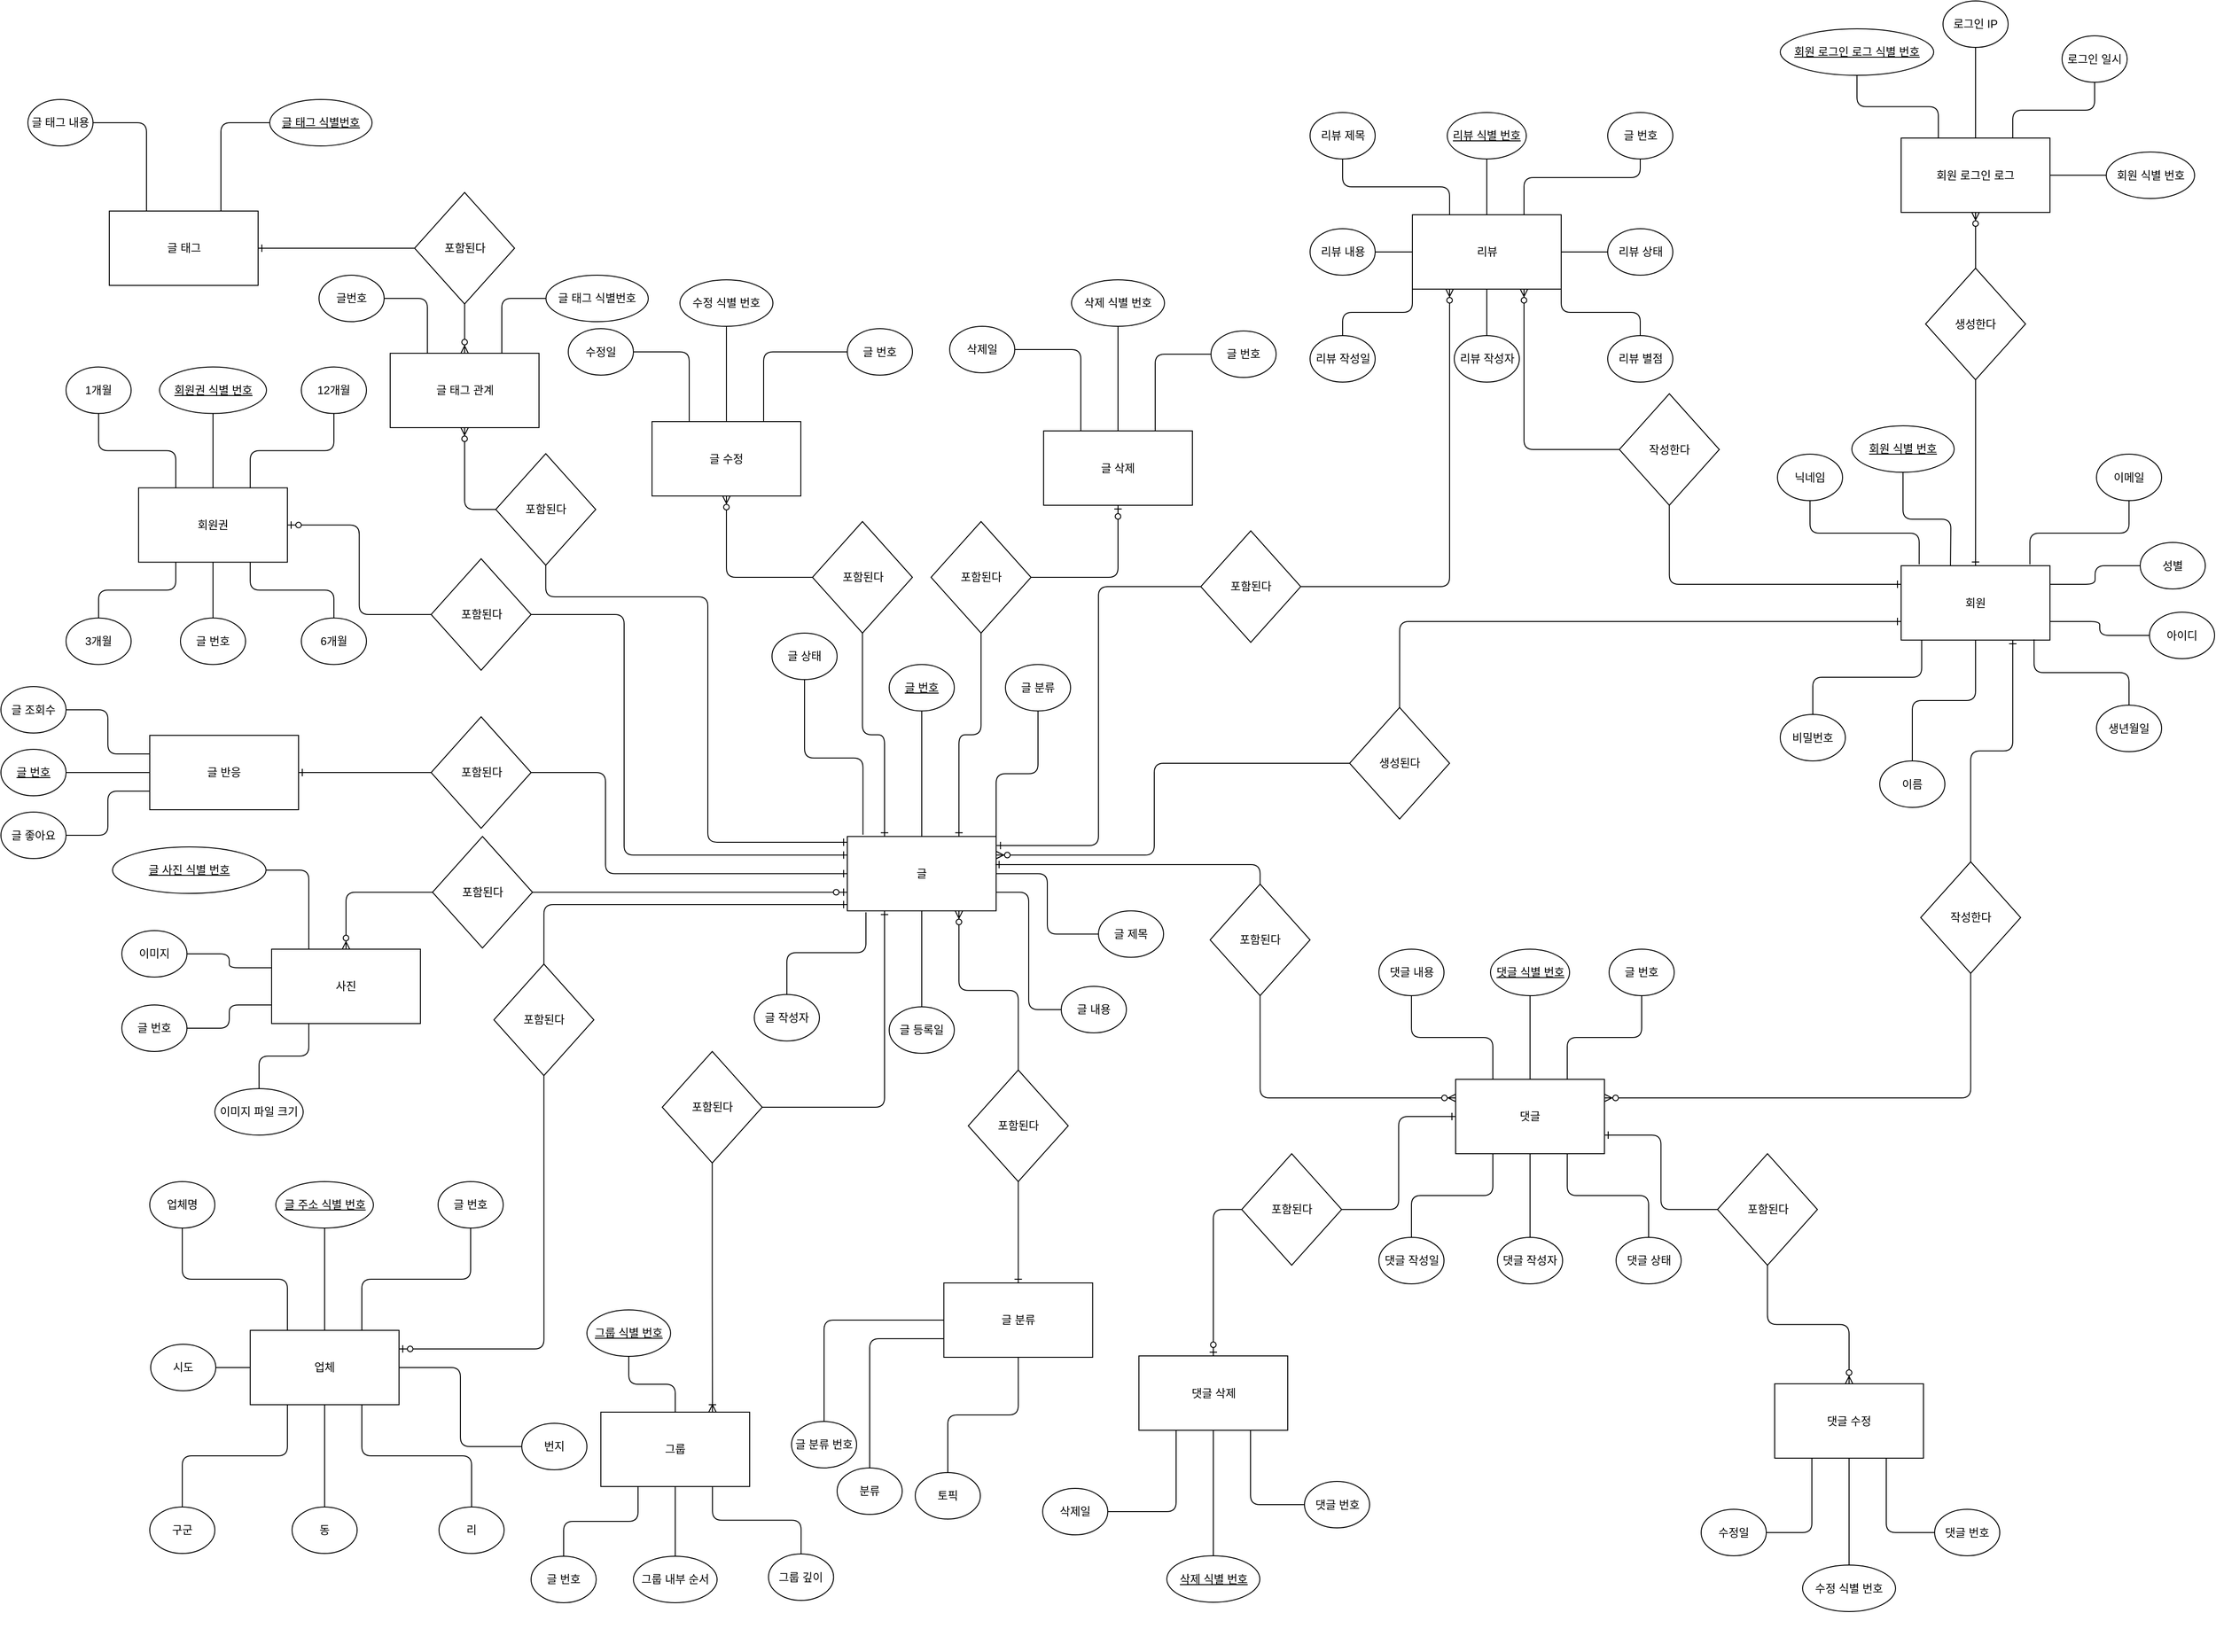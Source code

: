 <mxfile version="13.9.9" type="device"><diagram name="페이지-1" id="fak8buCkkVo0T9wNgY8q"><mxGraphModel dx="1826" dy="867" grid="0" gridSize="10" guides="1" tooltips="1" connect="1" arrows="1" fold="1" page="1" pageScale="1" pageWidth="3300" pageHeight="2339" math="0" shadow="0"><root><mxCell id="0"/><mxCell id="1" parent="0"/><mxCell id="UwBeeYBCeiGufdXY6Q3V-96" value="" style="group;fontSize=20;fontStyle=0;" parent="1" vertex="1" connectable="0"><mxGeometry x="480" y="290" width="2380" height="1775" as="geometry"/></mxCell><mxCell id="UwBeeYBCeiGufdXY6Q3V-8" value="" style="group;" parent="UwBeeYBCeiGufdXY6Q3V-96" vertex="1" connectable="0"><mxGeometry x="750" y="713.75" width="470" height="405" as="geometry"/></mxCell><mxCell id="8w0o-zl5EEHGcj-6kQpV-1" value="글" style="whiteSpace=wrap;html=1;" parent="UwBeeYBCeiGufdXY6Q3V-8" vertex="1"><mxGeometry x="160" y="185" width="160" height="80" as="geometry"/></mxCell><mxCell id="8w0o-zl5EEHGcj-6kQpV-140" style="edgeStyle=orthogonalEdgeStyle;orthogonalLoop=1;jettySize=auto;html=1;entryX=0.5;entryY=0;entryDx=0;entryDy=0;startArrow=none;startFill=0;endArrow=none;endFill=0;" parent="UwBeeYBCeiGufdXY6Q3V-8" source="8w0o-zl5EEHGcj-6kQpV-2" target="8w0o-zl5EEHGcj-6kQpV-1" edge="1"><mxGeometry x="-97.5" as="geometry"/></mxCell><mxCell id="8w0o-zl5EEHGcj-6kQpV-2" value="&lt;u&gt;글 번호&lt;/u&gt;" style="ellipse;whiteSpace=wrap;html=1;" parent="UwBeeYBCeiGufdXY6Q3V-8" vertex="1"><mxGeometry x="205" width="70" height="50" as="geometry"/></mxCell><mxCell id="8w0o-zl5EEHGcj-6kQpV-141" style="edgeStyle=orthogonalEdgeStyle;orthogonalLoop=1;jettySize=auto;html=1;entryX=1;entryY=0;entryDx=0;entryDy=0;startArrow=none;startFill=0;endArrow=none;endFill=0;exitX=0.5;exitY=1;exitDx=0;exitDy=0;" parent="UwBeeYBCeiGufdXY6Q3V-8" source="8w0o-zl5EEHGcj-6kQpV-4" target="8w0o-zl5EEHGcj-6kQpV-1" edge="1"><mxGeometry x="-97.5" as="geometry"/></mxCell><mxCell id="8w0o-zl5EEHGcj-6kQpV-4" value="글 분류" style="ellipse;whiteSpace=wrap;html=1;" parent="UwBeeYBCeiGufdXY6Q3V-8" vertex="1"><mxGeometry x="330" width="70" height="50" as="geometry"/></mxCell><mxCell id="8w0o-zl5EEHGcj-6kQpV-146" style="edgeStyle=orthogonalEdgeStyle;orthogonalLoop=1;jettySize=auto;html=1;entryX=1;entryY=0.5;entryDx=0;entryDy=0;startArrow=none;startFill=0;endArrow=none;endFill=0;" parent="UwBeeYBCeiGufdXY6Q3V-8" source="8w0o-zl5EEHGcj-6kQpV-5" target="8w0o-zl5EEHGcj-6kQpV-1" edge="1"><mxGeometry x="-97.5" as="geometry"/></mxCell><mxCell id="8w0o-zl5EEHGcj-6kQpV-5" value="글 제목" style="ellipse;whiteSpace=wrap;html=1;" parent="UwBeeYBCeiGufdXY6Q3V-8" vertex="1"><mxGeometry x="430" y="265" width="70" height="50" as="geometry"/></mxCell><mxCell id="UwBeeYBCeiGufdXY6Q3V-81" style="edgeStyle=orthogonalEdgeStyle;orthogonalLoop=1;jettySize=auto;html=1;entryX=1;entryY=0.75;entryDx=0;entryDy=0;endArrow=none;endFill=0;" parent="UwBeeYBCeiGufdXY6Q3V-8" source="8w0o-zl5EEHGcj-6kQpV-6" target="8w0o-zl5EEHGcj-6kQpV-1" edge="1"><mxGeometry relative="1" as="geometry"/></mxCell><mxCell id="8w0o-zl5EEHGcj-6kQpV-6" value="글 내용" style="ellipse;whiteSpace=wrap;html=1;" parent="UwBeeYBCeiGufdXY6Q3V-8" vertex="1"><mxGeometry x="390" y="346.25" width="70" height="50" as="geometry"/></mxCell><mxCell id="8w0o-zl5EEHGcj-6kQpV-143" style="edgeStyle=orthogonalEdgeStyle;orthogonalLoop=1;jettySize=auto;html=1;startArrow=none;startFill=0;endArrow=none;endFill=0;exitX=0.5;exitY=0;exitDx=0;exitDy=0;entryX=0.125;entryY=1.018;entryDx=0;entryDy=0;entryPerimeter=0;" parent="UwBeeYBCeiGufdXY6Q3V-8" source="8w0o-zl5EEHGcj-6kQpV-8" target="8w0o-zl5EEHGcj-6kQpV-1" edge="1"><mxGeometry x="-97.5" as="geometry"/></mxCell><mxCell id="8w0o-zl5EEHGcj-6kQpV-8" value="글 작성자" style="ellipse;whiteSpace=wrap;html=1;" parent="UwBeeYBCeiGufdXY6Q3V-8" vertex="1"><mxGeometry x="60" y="355" width="70" height="50" as="geometry"/></mxCell><mxCell id="UwBeeYBCeiGufdXY6Q3V-101" style="edgeStyle=orthogonalEdgeStyle;curved=0;rounded=1;sketch=0;orthogonalLoop=1;jettySize=auto;html=1;entryX=0.5;entryY=1;entryDx=0;entryDy=0;startArrow=none;startFill=0;endArrow=none;endFill=0;" parent="UwBeeYBCeiGufdXY6Q3V-8" source="8w0o-zl5EEHGcj-6kQpV-9" target="8w0o-zl5EEHGcj-6kQpV-1" edge="1"><mxGeometry relative="1" as="geometry"/></mxCell><mxCell id="8w0o-zl5EEHGcj-6kQpV-9" value="글 등록일" style="ellipse;whiteSpace=wrap;html=1;" parent="UwBeeYBCeiGufdXY6Q3V-8" vertex="1"><mxGeometry x="205" y="368.25" width="70" height="50" as="geometry"/></mxCell><mxCell id="UwBeeYBCeiGufdXY6Q3V-9" value="" style="group;" parent="UwBeeYBCeiGufdXY6Q3V-96" vertex="1" connectable="0"><mxGeometry x="160" y="1270" width="381" height="400" as="geometry"/></mxCell><mxCell id="8w0o-zl5EEHGcj-6kQpV-109" value="업체" style="whiteSpace=wrap;html=1;" parent="UwBeeYBCeiGufdXY6Q3V-9" vertex="1"><mxGeometry x="108" y="160" width="160" height="80" as="geometry"/></mxCell><mxCell id="djAbQcMZyx_kUdupzRGI-14" style="edgeStyle=orthogonalEdgeStyle;orthogonalLoop=1;jettySize=auto;html=1;entryX=0.5;entryY=0;entryDx=0;entryDy=0;endArrow=none;endFill=0;" parent="UwBeeYBCeiGufdXY6Q3V-9" source="8w0o-zl5EEHGcj-6kQpV-110" target="8w0o-zl5EEHGcj-6kQpV-109" edge="1"><mxGeometry relative="1" as="geometry"/></mxCell><mxCell id="8w0o-zl5EEHGcj-6kQpV-110" value="&lt;u&gt;글 주소 식별 번호&lt;/u&gt;" style="ellipse;whiteSpace=wrap;html=1;" parent="UwBeeYBCeiGufdXY6Q3V-9" vertex="1"><mxGeometry x="135.5" width="105" height="50" as="geometry"/></mxCell><mxCell id="djAbQcMZyx_kUdupzRGI-15" style="edgeStyle=orthogonalEdgeStyle;orthogonalLoop=1;jettySize=auto;html=1;entryX=0.75;entryY=0;entryDx=0;entryDy=0;endArrow=none;endFill=0;exitX=0.5;exitY=1;exitDx=0;exitDy=0;" parent="UwBeeYBCeiGufdXY6Q3V-9" source="8w0o-zl5EEHGcj-6kQpV-111" target="8w0o-zl5EEHGcj-6kQpV-109" edge="1"><mxGeometry relative="1" as="geometry"/></mxCell><mxCell id="8w0o-zl5EEHGcj-6kQpV-111" value="글 번호" style="ellipse;whiteSpace=wrap;html=1;" parent="UwBeeYBCeiGufdXY6Q3V-9" vertex="1"><mxGeometry x="310" width="70" height="50" as="geometry"/></mxCell><mxCell id="djAbQcMZyx_kUdupzRGI-19" style="edgeStyle=orthogonalEdgeStyle;orthogonalLoop=1;jettySize=auto;html=1;entryX=0.75;entryY=1;entryDx=0;entryDy=0;endArrow=none;endFill=0;exitX=0.5;exitY=0;exitDx=0;exitDy=0;" parent="UwBeeYBCeiGufdXY6Q3V-9" source="8w0o-zl5EEHGcj-6kQpV-113" target="8w0o-zl5EEHGcj-6kQpV-109" edge="1"><mxGeometry relative="1" as="geometry"/></mxCell><mxCell id="8w0o-zl5EEHGcj-6kQpV-113" value="리" style="ellipse;whiteSpace=wrap;html=1;" parent="UwBeeYBCeiGufdXY6Q3V-9" vertex="1"><mxGeometry x="311" y="350" width="70" height="50" as="geometry"/></mxCell><mxCell id="djAbQcMZyx_kUdupzRGI-18" style="edgeStyle=orthogonalEdgeStyle;orthogonalLoop=1;jettySize=auto;html=1;entryX=0.5;entryY=1;entryDx=0;entryDy=0;endArrow=none;endFill=0;" parent="UwBeeYBCeiGufdXY6Q3V-9" source="8w0o-zl5EEHGcj-6kQpV-114" target="8w0o-zl5EEHGcj-6kQpV-109" edge="1"><mxGeometry relative="1" as="geometry"/></mxCell><mxCell id="8w0o-zl5EEHGcj-6kQpV-114" value="동" style="ellipse;whiteSpace=wrap;html=1;" parent="UwBeeYBCeiGufdXY6Q3V-9" vertex="1"><mxGeometry x="153" y="350" width="70" height="50" as="geometry"/></mxCell><mxCell id="djAbQcMZyx_kUdupzRGI-17" style="edgeStyle=orthogonalEdgeStyle;orthogonalLoop=1;jettySize=auto;html=1;entryX=0.25;entryY=1;entryDx=0;entryDy=0;endArrow=none;endFill=0;exitX=0.5;exitY=0;exitDx=0;exitDy=0;" parent="UwBeeYBCeiGufdXY6Q3V-9" source="8w0o-zl5EEHGcj-6kQpV-115" target="8w0o-zl5EEHGcj-6kQpV-109" edge="1"><mxGeometry relative="1" as="geometry"/></mxCell><mxCell id="8w0o-zl5EEHGcj-6kQpV-115" value="구군" style="ellipse;whiteSpace=wrap;html=1;" parent="UwBeeYBCeiGufdXY6Q3V-9" vertex="1"><mxGeometry y="350" width="70" height="50" as="geometry"/></mxCell><mxCell id="djAbQcMZyx_kUdupzRGI-16" style="edgeStyle=orthogonalEdgeStyle;orthogonalLoop=1;jettySize=auto;html=1;entryX=0;entryY=0.5;entryDx=0;entryDy=0;endArrow=none;endFill=0;" parent="UwBeeYBCeiGufdXY6Q3V-9" source="8w0o-zl5EEHGcj-6kQpV-116" target="8w0o-zl5EEHGcj-6kQpV-109" edge="1"><mxGeometry relative="1" as="geometry"/></mxCell><mxCell id="8w0o-zl5EEHGcj-6kQpV-116" value="시도" style="ellipse;whiteSpace=wrap;html=1;" parent="UwBeeYBCeiGufdXY6Q3V-9" vertex="1"><mxGeometry x="1" y="175" width="70" height="50" as="geometry"/></mxCell><mxCell id="djAbQcMZyx_kUdupzRGI-13" style="edgeStyle=orthogonalEdgeStyle;orthogonalLoop=1;jettySize=auto;html=1;entryX=0.25;entryY=0;entryDx=0;entryDy=0;endArrow=none;endFill=0;exitX=0.5;exitY=1;exitDx=0;exitDy=0;" parent="UwBeeYBCeiGufdXY6Q3V-9" source="8w0o-zl5EEHGcj-6kQpV-117" target="8w0o-zl5EEHGcj-6kQpV-109" edge="1"><mxGeometry relative="1" as="geometry"/></mxCell><mxCell id="8w0o-zl5EEHGcj-6kQpV-117" value="업체명" style="ellipse;whiteSpace=wrap;html=1;" parent="UwBeeYBCeiGufdXY6Q3V-9" vertex="1"><mxGeometry width="70" height="50" as="geometry"/></mxCell><mxCell id="UwBeeYBCeiGufdXY6Q3V-15" value="" style="group;" parent="UwBeeYBCeiGufdXY6Q3V-96" vertex="1" connectable="0"><mxGeometry x="1407.5" y="120" width="390" height="290" as="geometry"/></mxCell><mxCell id="8w0o-zl5EEHGcj-6kQpV-46" value="리뷰" style="whiteSpace=wrap;html=1;" parent="UwBeeYBCeiGufdXY6Q3V-15" vertex="1"><mxGeometry x="110" y="110" width="160" height="80" as="geometry"/></mxCell><mxCell id="8w0o-zl5EEHGcj-6kQpV-177" style="edgeStyle=orthogonalEdgeStyle;orthogonalLoop=1;jettySize=auto;html=1;entryX=0.5;entryY=0;entryDx=0;entryDy=0;startArrow=none;startFill=0;endArrow=none;endFill=0;" parent="UwBeeYBCeiGufdXY6Q3V-15" source="8w0o-zl5EEHGcj-6kQpV-47" target="8w0o-zl5EEHGcj-6kQpV-46" edge="1"><mxGeometry relative="1" as="geometry"/></mxCell><mxCell id="8w0o-zl5EEHGcj-6kQpV-47" value="&lt;u&gt;리뷰 식별 번호&lt;/u&gt;" style="ellipse;whiteSpace=wrap;html=1;" parent="UwBeeYBCeiGufdXY6Q3V-15" vertex="1"><mxGeometry x="147.5" width="85" height="50" as="geometry"/></mxCell><mxCell id="8w0o-zl5EEHGcj-6kQpV-178" style="edgeStyle=orthogonalEdgeStyle;orthogonalLoop=1;jettySize=auto;html=1;entryX=0.75;entryY=0;entryDx=0;entryDy=0;startArrow=none;startFill=0;endArrow=none;endFill=0;" parent="UwBeeYBCeiGufdXY6Q3V-15" source="8w0o-zl5EEHGcj-6kQpV-48" target="8w0o-zl5EEHGcj-6kQpV-46" edge="1"><mxGeometry relative="1" as="geometry"><Array as="points"><mxPoint x="355" y="70"/><mxPoint x="230" y="70"/></Array></mxGeometry></mxCell><mxCell id="8w0o-zl5EEHGcj-6kQpV-48" value="글 번호" style="ellipse;whiteSpace=wrap;html=1;" parent="UwBeeYBCeiGufdXY6Q3V-15" vertex="1"><mxGeometry x="320" width="70" height="50" as="geometry"/></mxCell><mxCell id="8w0o-zl5EEHGcj-6kQpV-49" value="리뷰 상태" style="ellipse;whiteSpace=wrap;html=1;" parent="UwBeeYBCeiGufdXY6Q3V-15" vertex="1"><mxGeometry x="320" y="125" width="70" height="50" as="geometry"/></mxCell><mxCell id="8w0o-zl5EEHGcj-6kQpV-175" style="edgeStyle=orthogonalEdgeStyle;orthogonalLoop=1;jettySize=auto;html=1;entryX=0;entryY=0.5;entryDx=0;entryDy=0;startArrow=none;startFill=0;endArrow=none;endFill=0;" parent="UwBeeYBCeiGufdXY6Q3V-15" source="8w0o-zl5EEHGcj-6kQpV-46" target="8w0o-zl5EEHGcj-6kQpV-49" edge="1"><mxGeometry relative="1" as="geometry"/></mxCell><mxCell id="8w0o-zl5EEHGcj-6kQpV-181" style="edgeStyle=orthogonalEdgeStyle;orthogonalLoop=1;jettySize=auto;html=1;entryX=1;entryY=1;entryDx=0;entryDy=0;startArrow=none;startFill=0;endArrow=none;endFill=0;exitX=0.5;exitY=0;exitDx=0;exitDy=0;" parent="UwBeeYBCeiGufdXY6Q3V-15" source="8w0o-zl5EEHGcj-6kQpV-50" target="8w0o-zl5EEHGcj-6kQpV-46" edge="1"><mxGeometry relative="1" as="geometry"/></mxCell><mxCell id="8w0o-zl5EEHGcj-6kQpV-50" value="리뷰 별점" style="ellipse;whiteSpace=wrap;html=1;" parent="UwBeeYBCeiGufdXY6Q3V-15" vertex="1"><mxGeometry x="320" y="240" width="70" height="50" as="geometry"/></mxCell><mxCell id="8w0o-zl5EEHGcj-6kQpV-180" style="edgeStyle=orthogonalEdgeStyle;orthogonalLoop=1;jettySize=auto;html=1;entryX=0.5;entryY=1;entryDx=0;entryDy=0;startArrow=none;startFill=0;endArrow=none;endFill=0;" parent="UwBeeYBCeiGufdXY6Q3V-15" source="8w0o-zl5EEHGcj-6kQpV-51" target="8w0o-zl5EEHGcj-6kQpV-46" edge="1"><mxGeometry relative="1" as="geometry"/></mxCell><mxCell id="8w0o-zl5EEHGcj-6kQpV-51" value="리뷰 작성자" style="ellipse;whiteSpace=wrap;html=1;" parent="UwBeeYBCeiGufdXY6Q3V-15" vertex="1"><mxGeometry x="155" y="240" width="70" height="50" as="geometry"/></mxCell><mxCell id="8w0o-zl5EEHGcj-6kQpV-179" style="edgeStyle=orthogonalEdgeStyle;orthogonalLoop=1;jettySize=auto;html=1;entryX=0;entryY=1;entryDx=0;entryDy=0;startArrow=none;startFill=0;endArrow=none;endFill=0;exitX=0.5;exitY=0;exitDx=0;exitDy=0;" parent="UwBeeYBCeiGufdXY6Q3V-15" source="8w0o-zl5EEHGcj-6kQpV-52" target="8w0o-zl5EEHGcj-6kQpV-46" edge="1"><mxGeometry relative="1" as="geometry"/></mxCell><mxCell id="8w0o-zl5EEHGcj-6kQpV-52" value="리뷰 작성일" style="ellipse;whiteSpace=wrap;html=1;" parent="UwBeeYBCeiGufdXY6Q3V-15" vertex="1"><mxGeometry y="240" width="70" height="50" as="geometry"/></mxCell><mxCell id="8w0o-zl5EEHGcj-6kQpV-53" value="리뷰 내용" style="ellipse;whiteSpace=wrap;html=1;" parent="UwBeeYBCeiGufdXY6Q3V-15" vertex="1"><mxGeometry y="125" width="70" height="50" as="geometry"/></mxCell><mxCell id="8w0o-zl5EEHGcj-6kQpV-174" style="edgeStyle=orthogonalEdgeStyle;orthogonalLoop=1;jettySize=auto;html=1;startArrow=none;startFill=0;endArrow=none;endFill=0;" parent="UwBeeYBCeiGufdXY6Q3V-15" source="8w0o-zl5EEHGcj-6kQpV-46" target="8w0o-zl5EEHGcj-6kQpV-53" edge="1"><mxGeometry relative="1" as="geometry"/></mxCell><mxCell id="8w0o-zl5EEHGcj-6kQpV-176" style="edgeStyle=orthogonalEdgeStyle;orthogonalLoop=1;jettySize=auto;html=1;exitX=0.5;exitY=1;exitDx=0;exitDy=0;entryX=0.25;entryY=0;entryDx=0;entryDy=0;startArrow=none;startFill=0;endArrow=none;endFill=0;" parent="UwBeeYBCeiGufdXY6Q3V-15" source="8w0o-zl5EEHGcj-6kQpV-54" target="8w0o-zl5EEHGcj-6kQpV-46" edge="1"><mxGeometry relative="1" as="geometry"/></mxCell><mxCell id="8w0o-zl5EEHGcj-6kQpV-54" value="리뷰 제목" style="ellipse;whiteSpace=wrap;html=1;" parent="UwBeeYBCeiGufdXY6Q3V-15" vertex="1"><mxGeometry width="70" height="50" as="geometry"/></mxCell><mxCell id="UwBeeYBCeiGufdXY6Q3V-19" value="" style="group;" parent="UwBeeYBCeiGufdXY6Q3V-96" vertex="1" connectable="0"><mxGeometry x="1020" y="300" width="351" height="242.5" as="geometry"/></mxCell><mxCell id="8w0o-zl5EEHGcj-6kQpV-92" value="글 삭제" style="whiteSpace=wrap;html=1;" parent="UwBeeYBCeiGufdXY6Q3V-19" vertex="1"><mxGeometry x="101" y="162.5" width="160" height="80" as="geometry"/></mxCell><mxCell id="UwBeeYBCeiGufdXY6Q3V-17" style="edgeStyle=orthogonalEdgeStyle;orthogonalLoop=1;jettySize=auto;html=1;entryX=0.5;entryY=0;entryDx=0;entryDy=0;endArrow=none;endFill=0;" parent="UwBeeYBCeiGufdXY6Q3V-19" source="8w0o-zl5EEHGcj-6kQpV-93" target="8w0o-zl5EEHGcj-6kQpV-92" edge="1"><mxGeometry relative="1" as="geometry"/></mxCell><mxCell id="8w0o-zl5EEHGcj-6kQpV-93" value="삭제 식별 번호" style="ellipse;whiteSpace=wrap;html=1;" parent="UwBeeYBCeiGufdXY6Q3V-19" vertex="1"><mxGeometry x="131" width="100" height="50" as="geometry"/></mxCell><mxCell id="djAbQcMZyx_kUdupzRGI-71" style="edgeStyle=orthogonalEdgeStyle;orthogonalLoop=1;jettySize=auto;html=1;entryX=0.25;entryY=0;entryDx=0;entryDy=0;endArrow=none;endFill=0;" parent="UwBeeYBCeiGufdXY6Q3V-19" source="8w0o-zl5EEHGcj-6kQpV-94" target="8w0o-zl5EEHGcj-6kQpV-92" edge="1"><mxGeometry x="101" y="-25" as="geometry"/></mxCell><mxCell id="8w0o-zl5EEHGcj-6kQpV-94" value="삭제일" style="ellipse;whiteSpace=wrap;html=1;" parent="UwBeeYBCeiGufdXY6Q3V-19" vertex="1"><mxGeometry y="50" width="70" height="50" as="geometry"/></mxCell><mxCell id="UwBeeYBCeiGufdXY6Q3V-18" style="edgeStyle=orthogonalEdgeStyle;orthogonalLoop=1;jettySize=auto;html=1;entryX=0.75;entryY=0;entryDx=0;entryDy=0;endArrow=none;endFill=0;" parent="UwBeeYBCeiGufdXY6Q3V-19" source="8w0o-zl5EEHGcj-6kQpV-95" target="8w0o-zl5EEHGcj-6kQpV-92" edge="1"><mxGeometry relative="1" as="geometry"/></mxCell><mxCell id="8w0o-zl5EEHGcj-6kQpV-95" value="글 번호" style="ellipse;whiteSpace=wrap;html=1;" parent="UwBeeYBCeiGufdXY6Q3V-19" vertex="1"><mxGeometry x="281" y="55" width="70" height="50" as="geometry"/></mxCell><mxCell id="UwBeeYBCeiGufdXY6Q3V-22" value="" style="group;" parent="UwBeeYBCeiGufdXY6Q3V-96" vertex="1" connectable="0"><mxGeometry x="610" y="300" width="370" height="380" as="geometry"/></mxCell><mxCell id="8w0o-zl5EEHGcj-6kQpV-90" value="수정일" style="ellipse;whiteSpace=wrap;html=1;" parent="UwBeeYBCeiGufdXY6Q3V-22" vertex="1"><mxGeometry y="52.5" width="70" height="50" as="geometry"/></mxCell><mxCell id="djAbQcMZyx_kUdupzRGI-65" style="edgeStyle=orthogonalEdgeStyle;orthogonalLoop=1;jettySize=auto;html=1;entryX=0.25;entryY=0;entryDx=0;entryDy=0;endArrow=none;endFill=0;" parent="UwBeeYBCeiGufdXY6Q3V-22" source="8w0o-zl5EEHGcj-6kQpV-90" target="8w0o-zl5EEHGcj-6kQpV-88" edge="1"><mxGeometry relative="1" as="geometry"/></mxCell><mxCell id="8w0o-zl5EEHGcj-6kQpV-88" value="글 수정" style="whiteSpace=wrap;html=1;" parent="UwBeeYBCeiGufdXY6Q3V-22" vertex="1"><mxGeometry x="90" y="152.5" width="160" height="80" as="geometry"/></mxCell><mxCell id="UwBeeYBCeiGufdXY6Q3V-21" style="edgeStyle=orthogonalEdgeStyle;orthogonalLoop=1;jettySize=auto;html=1;entryX=0.5;entryY=0;entryDx=0;entryDy=0;endArrow=none;endFill=0;" parent="UwBeeYBCeiGufdXY6Q3V-22" source="8w0o-zl5EEHGcj-6kQpV-89" target="8w0o-zl5EEHGcj-6kQpV-88" edge="1"><mxGeometry relative="1" as="geometry"/></mxCell><mxCell id="8w0o-zl5EEHGcj-6kQpV-89" value="수정 식별 번호" style="ellipse;whiteSpace=wrap;html=1;" parent="UwBeeYBCeiGufdXY6Q3V-22" vertex="1"><mxGeometry x="120" width="100" height="50" as="geometry"/></mxCell><mxCell id="djAbQcMZyx_kUdupzRGI-66" style="edgeStyle=orthogonalEdgeStyle;orthogonalLoop=1;jettySize=auto;html=1;entryX=0.75;entryY=0;entryDx=0;entryDy=0;endArrow=none;endFill=0;exitX=0;exitY=0.5;exitDx=0;exitDy=0;" parent="UwBeeYBCeiGufdXY6Q3V-22" source="8w0o-zl5EEHGcj-6kQpV-91" target="8w0o-zl5EEHGcj-6kQpV-88" edge="1"><mxGeometry x="90" y="-32.5" as="geometry"/></mxCell><mxCell id="8w0o-zl5EEHGcj-6kQpV-91" value="글 번호" style="ellipse;whiteSpace=wrap;html=1;" parent="UwBeeYBCeiGufdXY6Q3V-22" vertex="1"><mxGeometry x="300" y="52.5" width="70" height="50" as="geometry"/></mxCell><mxCell id="UwBeeYBCeiGufdXY6Q3V-24" style="edgeStyle=orthogonalEdgeStyle;orthogonalLoop=1;jettySize=auto;html=1;entryX=0.5;entryY=1;entryDx=0;entryDy=0;endArrow=ERzeroToMany;endFill=1;startArrow=none;startFill=0;" parent="UwBeeYBCeiGufdXY6Q3V-22" source="UwBeeYBCeiGufdXY6Q3V-23" target="8w0o-zl5EEHGcj-6kQpV-88" edge="1"><mxGeometry relative="1" as="geometry"/></mxCell><mxCell id="UwBeeYBCeiGufdXY6Q3V-23" value="포함된다" style="rhombus;whiteSpace=wrap;html=1;" parent="UwBeeYBCeiGufdXY6Q3V-22" vertex="1"><mxGeometry x="262.5" y="260" width="107.5" height="120" as="geometry"/></mxCell><mxCell id="UwBeeYBCeiGufdXY6Q3V-25" style="edgeStyle=orthogonalEdgeStyle;orthogonalLoop=1;jettySize=auto;html=1;entryX=0.25;entryY=0;entryDx=0;entryDy=0;endArrow=ERone;endFill=0;" parent="UwBeeYBCeiGufdXY6Q3V-96" source="UwBeeYBCeiGufdXY6Q3V-23" target="8w0o-zl5EEHGcj-6kQpV-1" edge="1"><mxGeometry relative="1" as="geometry"/></mxCell><mxCell id="UwBeeYBCeiGufdXY6Q3V-27" style="edgeStyle=orthogonalEdgeStyle;orthogonalLoop=1;jettySize=auto;html=1;entryX=0.75;entryY=0;entryDx=0;entryDy=0;endArrow=ERone;endFill=0;" parent="UwBeeYBCeiGufdXY6Q3V-96" source="UwBeeYBCeiGufdXY6Q3V-26" target="8w0o-zl5EEHGcj-6kQpV-1" edge="1"><mxGeometry relative="1" as="geometry"/></mxCell><mxCell id="UwBeeYBCeiGufdXY6Q3V-28" style="edgeStyle=orthogonalEdgeStyle;orthogonalLoop=1;jettySize=auto;html=1;entryX=0.5;entryY=1;entryDx=0;entryDy=0;endArrow=ERzeroToOne;endFill=1;" parent="UwBeeYBCeiGufdXY6Q3V-96" source="UwBeeYBCeiGufdXY6Q3V-26" target="8w0o-zl5EEHGcj-6kQpV-92" edge="1"><mxGeometry relative="1" as="geometry"/></mxCell><mxCell id="UwBeeYBCeiGufdXY6Q3V-26" value="포함된다" style="rhombus;whiteSpace=wrap;html=1;" parent="UwBeeYBCeiGufdXY6Q3V-96" vertex="1"><mxGeometry x="1000" y="560" width="107.5" height="120" as="geometry"/></mxCell><mxCell id="UwBeeYBCeiGufdXY6Q3V-29" value="" style="group;" parent="UwBeeYBCeiGufdXY6Q3V-96" vertex="1" connectable="0"><mxGeometry x="1910" width="470" height="817.5" as="geometry"/></mxCell><mxCell id="8w0o-zl5EEHGcj-6kQpV-31" value="회원" style="whiteSpace=wrap;html=1;" parent="UwBeeYBCeiGufdXY6Q3V-29" vertex="1"><mxGeometry x="133" y="607.5" width="160" height="80" as="geometry"/></mxCell><mxCell id="8w0o-zl5EEHGcj-6kQpV-147" style="edgeStyle=orthogonalEdgeStyle;orthogonalLoop=1;jettySize=auto;html=1;startArrow=none;startFill=0;endArrow=none;endFill=0;" parent="UwBeeYBCeiGufdXY6Q3V-29" source="8w0o-zl5EEHGcj-6kQpV-32" edge="1"><mxGeometry relative="1" as="geometry"><mxPoint x="186" y="608" as="targetPoint"/></mxGeometry></mxCell><mxCell id="8w0o-zl5EEHGcj-6kQpV-32" value="&lt;u&gt;회원 식별 번호&lt;/u&gt;" style="ellipse;whiteSpace=wrap;html=1;" parent="UwBeeYBCeiGufdXY6Q3V-29" vertex="1"><mxGeometry x="80" y="457" width="110" height="50" as="geometry"/></mxCell><mxCell id="8w0o-zl5EEHGcj-6kQpV-149" style="edgeStyle=orthogonalEdgeStyle;orthogonalLoop=1;jettySize=auto;html=1;entryX=0.865;entryY=-0.017;entryDx=0;entryDy=0;entryPerimeter=0;startArrow=none;startFill=0;endArrow=none;endFill=0;exitX=0.5;exitY=1;exitDx=0;exitDy=0;" parent="UwBeeYBCeiGufdXY6Q3V-29" source="8w0o-zl5EEHGcj-6kQpV-33" target="8w0o-zl5EEHGcj-6kQpV-31" edge="1"><mxGeometry relative="1" as="geometry"/></mxCell><mxCell id="8w0o-zl5EEHGcj-6kQpV-33" value="이메일" style="ellipse;whiteSpace=wrap;html=1;" parent="UwBeeYBCeiGufdXY6Q3V-29" vertex="1"><mxGeometry x="343" y="487.5" width="70" height="50" as="geometry"/></mxCell><mxCell id="8w0o-zl5EEHGcj-6kQpV-154" style="edgeStyle=orthogonalEdgeStyle;orthogonalLoop=1;jettySize=auto;html=1;entryX=1;entryY=0.25;entryDx=0;entryDy=0;startArrow=none;startFill=0;endArrow=none;endFill=0;" parent="UwBeeYBCeiGufdXY6Q3V-29" source="8w0o-zl5EEHGcj-6kQpV-34" target="8w0o-zl5EEHGcj-6kQpV-31" edge="1"><mxGeometry relative="1" as="geometry"/></mxCell><mxCell id="8w0o-zl5EEHGcj-6kQpV-34" value="성별" style="ellipse;whiteSpace=wrap;html=1;" parent="UwBeeYBCeiGufdXY6Q3V-29" vertex="1"><mxGeometry x="390" y="582.5" width="70" height="50" as="geometry"/></mxCell><mxCell id="8w0o-zl5EEHGcj-6kQpV-153" style="edgeStyle=orthogonalEdgeStyle;orthogonalLoop=1;jettySize=auto;html=1;startArrow=none;startFill=0;endArrow=none;endFill=0;exitX=0.5;exitY=0;exitDx=0;exitDy=0;entryX=0.893;entryY=0.991;entryDx=0;entryDy=0;entryPerimeter=0;" parent="UwBeeYBCeiGufdXY6Q3V-29" source="8w0o-zl5EEHGcj-6kQpV-35" target="8w0o-zl5EEHGcj-6kQpV-31" edge="1"><mxGeometry relative="1" as="geometry"><mxPoint x="343" y="782.5" as="sourcePoint"/><mxPoint x="277" y="691.5" as="targetPoint"/></mxGeometry></mxCell><mxCell id="8w0o-zl5EEHGcj-6kQpV-35" value="생년월일" style="ellipse;whiteSpace=wrap;html=1;" parent="UwBeeYBCeiGufdXY6Q3V-29" vertex="1"><mxGeometry x="343" y="757.5" width="70" height="50" as="geometry"/></mxCell><mxCell id="8w0o-zl5EEHGcj-6kQpV-151" style="edgeStyle=orthogonalEdgeStyle;orthogonalLoop=1;jettySize=auto;html=1;entryX=0.138;entryY=0.996;entryDx=0;entryDy=0;entryPerimeter=0;startArrow=none;startFill=0;endArrow=none;endFill=0;exitX=0.5;exitY=0;exitDx=0;exitDy=0;" parent="UwBeeYBCeiGufdXY6Q3V-29" source="8w0o-zl5EEHGcj-6kQpV-37" target="8w0o-zl5EEHGcj-6kQpV-31" edge="1"><mxGeometry relative="1" as="geometry"/></mxCell><mxCell id="8w0o-zl5EEHGcj-6kQpV-37" value="비밀번호" style="ellipse;whiteSpace=wrap;html=1;" parent="UwBeeYBCeiGufdXY6Q3V-29" vertex="1"><mxGeometry x="3" y="767.5" width="70" height="50" as="geometry"/></mxCell><mxCell id="djAbQcMZyx_kUdupzRGI-60" style="edgeStyle=orthogonalEdgeStyle;orthogonalLoop=1;jettySize=auto;html=1;entryX=1;entryY=0.75;entryDx=0;entryDy=0;endArrow=none;endFill=0;" parent="UwBeeYBCeiGufdXY6Q3V-29" source="8w0o-zl5EEHGcj-6kQpV-38" target="8w0o-zl5EEHGcj-6kQpV-31" edge="1"><mxGeometry relative="1" as="geometry"/></mxCell><mxCell id="8w0o-zl5EEHGcj-6kQpV-38" value="아이디" style="ellipse;whiteSpace=wrap;html=1;" parent="UwBeeYBCeiGufdXY6Q3V-29" vertex="1"><mxGeometry x="400" y="657.5" width="70" height="50" as="geometry"/></mxCell><mxCell id="8w0o-zl5EEHGcj-6kQpV-148" style="edgeStyle=orthogonalEdgeStyle;orthogonalLoop=1;jettySize=auto;html=1;entryX=0.121;entryY=-0.017;entryDx=0;entryDy=0;entryPerimeter=0;startArrow=none;startFill=0;endArrow=none;endFill=0;exitX=0.5;exitY=1;exitDx=0;exitDy=0;" parent="UwBeeYBCeiGufdXY6Q3V-29" source="8w0o-zl5EEHGcj-6kQpV-39" target="8w0o-zl5EEHGcj-6kQpV-31" edge="1"><mxGeometry relative="1" as="geometry"/></mxCell><mxCell id="8w0o-zl5EEHGcj-6kQpV-39" value="닉네임" style="ellipse;whiteSpace=wrap;html=1;" parent="UwBeeYBCeiGufdXY6Q3V-29" vertex="1"><mxGeometry y="487.5" width="70" height="50" as="geometry"/></mxCell><mxCell id="8w0o-zl5EEHGcj-6kQpV-40" value="회원 로그인 로그" style="whiteSpace=wrap;html=1;" parent="UwBeeYBCeiGufdXY6Q3V-29" vertex="1"><mxGeometry x="133" y="147.5" width="160" height="80" as="geometry"/></mxCell><mxCell id="8w0o-zl5EEHGcj-6kQpV-166" style="edgeStyle=orthogonalEdgeStyle;orthogonalLoop=1;jettySize=auto;html=1;startArrow=none;startFill=0;endArrow=none;endFill=0;entryX=0.75;entryY=0;entryDx=0;entryDy=0;exitX=0.5;exitY=1;exitDx=0;exitDy=0;" parent="UwBeeYBCeiGufdXY6Q3V-29" source="8w0o-zl5EEHGcj-6kQpV-42" target="8w0o-zl5EEHGcj-6kQpV-40" edge="1"><mxGeometry relative="1" as="geometry"/></mxCell><mxCell id="8w0o-zl5EEHGcj-6kQpV-42" value="로그인 일시" style="ellipse;whiteSpace=wrap;html=1;" parent="UwBeeYBCeiGufdXY6Q3V-29" vertex="1"><mxGeometry x="306" y="37.5" width="70" height="50" as="geometry"/></mxCell><mxCell id="djAbQcMZyx_kUdupzRGI-70" style="edgeStyle=orthogonalEdgeStyle;orthogonalLoop=1;jettySize=auto;html=1;entryX=0.5;entryY=0;entryDx=0;entryDy=0;endArrow=none;endFill=0;" parent="UwBeeYBCeiGufdXY6Q3V-29" source="8w0o-zl5EEHGcj-6kQpV-43" target="8w0o-zl5EEHGcj-6kQpV-40" edge="1"><mxGeometry relative="1" as="geometry"/></mxCell><mxCell id="8w0o-zl5EEHGcj-6kQpV-43" value="로그인 IP" style="ellipse;whiteSpace=wrap;html=1;" parent="UwBeeYBCeiGufdXY6Q3V-29" vertex="1"><mxGeometry x="178" width="70" height="50" as="geometry"/></mxCell><mxCell id="8w0o-zl5EEHGcj-6kQpV-167" style="edgeStyle=orthogonalEdgeStyle;orthogonalLoop=1;jettySize=auto;html=1;entryX=0.25;entryY=0;entryDx=0;entryDy=0;startArrow=none;startFill=0;endArrow=none;endFill=0;" parent="UwBeeYBCeiGufdXY6Q3V-29" source="8w0o-zl5EEHGcj-6kQpV-44" target="8w0o-zl5EEHGcj-6kQpV-40" edge="1"><mxGeometry relative="1" as="geometry"/></mxCell><mxCell id="8w0o-zl5EEHGcj-6kQpV-44" value="&lt;u&gt;회원 로그인 로그 식별 번호&lt;/u&gt;" style="ellipse;whiteSpace=wrap;html=1;" parent="UwBeeYBCeiGufdXY6Q3V-29" vertex="1"><mxGeometry x="3" y="30" width="165" height="50" as="geometry"/></mxCell><mxCell id="8w0o-zl5EEHGcj-6kQpV-168" style="edgeStyle=orthogonalEdgeStyle;orthogonalLoop=1;jettySize=auto;html=1;entryX=1;entryY=0.5;entryDx=0;entryDy=0;startArrow=none;startFill=0;endArrow=none;endFill=0;" parent="UwBeeYBCeiGufdXY6Q3V-29" source="8w0o-zl5EEHGcj-6kQpV-45" target="8w0o-zl5EEHGcj-6kQpV-40" edge="1"><mxGeometry relative="1" as="geometry"/></mxCell><mxCell id="8w0o-zl5EEHGcj-6kQpV-45" value="회원 식별 번호" style="ellipse;whiteSpace=wrap;html=1;" parent="UwBeeYBCeiGufdXY6Q3V-29" vertex="1"><mxGeometry x="353.5" y="162.5" width="95" height="50" as="geometry"/></mxCell><mxCell id="8w0o-zl5EEHGcj-6kQpV-171" style="edgeStyle=orthogonalEdgeStyle;orthogonalLoop=1;jettySize=auto;html=1;entryX=0.5;entryY=1;entryDx=0;entryDy=0;startArrow=none;startFill=0;endArrow=ERzeroToMany;endFill=1;" parent="UwBeeYBCeiGufdXY6Q3V-29" source="8w0o-zl5EEHGcj-6kQpV-170" target="8w0o-zl5EEHGcj-6kQpV-40" edge="1"><mxGeometry relative="1" as="geometry"/></mxCell><mxCell id="UwBeeYBCeiGufdXY6Q3V-120" style="edgeStyle=orthogonalEdgeStyle;curved=0;rounded=1;sketch=0;orthogonalLoop=1;jettySize=auto;html=1;entryX=0.5;entryY=0;entryDx=0;entryDy=0;startArrow=none;startFill=0;endArrow=ERone;endFill=0;" parent="UwBeeYBCeiGufdXY6Q3V-29" source="8w0o-zl5EEHGcj-6kQpV-170" target="8w0o-zl5EEHGcj-6kQpV-31" edge="1"><mxGeometry relative="1" as="geometry"/></mxCell><mxCell id="8w0o-zl5EEHGcj-6kQpV-170" value="생성한다" style="rhombus;whiteSpace=wrap;html=1;" parent="UwBeeYBCeiGufdXY6Q3V-29" vertex="1"><mxGeometry x="159.25" y="287.5" width="107.5" height="120" as="geometry"/></mxCell><mxCell id="UwBeeYBCeiGufdXY6Q3V-33" style="edgeStyle=orthogonalEdgeStyle;orthogonalLoop=1;jettySize=auto;html=1;entryX=0;entryY=0.75;entryDx=0;entryDy=0;endArrow=ERone;endFill=0;exitX=0.5;exitY=0;exitDx=0;exitDy=0;" parent="UwBeeYBCeiGufdXY6Q3V-96" source="UwBeeYBCeiGufdXY6Q3V-30" target="8w0o-zl5EEHGcj-6kQpV-31" edge="1"><mxGeometry relative="1" as="geometry"/></mxCell><mxCell id="UwBeeYBCeiGufdXY6Q3V-35" style="edgeStyle=orthogonalEdgeStyle;orthogonalLoop=1;jettySize=auto;html=1;entryX=1;entryY=0.25;entryDx=0;entryDy=0;endArrow=ERzeroToMany;endFill=1;" parent="UwBeeYBCeiGufdXY6Q3V-96" source="UwBeeYBCeiGufdXY6Q3V-30" target="8w0o-zl5EEHGcj-6kQpV-1" edge="1"><mxGeometry relative="1" as="geometry"><Array as="points"><mxPoint x="1240" y="820"/><mxPoint x="1240" y="919"/></Array></mxGeometry></mxCell><mxCell id="UwBeeYBCeiGufdXY6Q3V-30" value="생성된다" style="rhombus;whiteSpace=wrap;html=1;" parent="UwBeeYBCeiGufdXY6Q3V-96" vertex="1"><mxGeometry x="1450" y="760" width="107.5" height="120" as="geometry"/></mxCell><mxCell id="UwBeeYBCeiGufdXY6Q3V-38" style="edgeStyle=orthogonalEdgeStyle;orthogonalLoop=1;jettySize=auto;html=1;entryX=0;entryY=0.25;entryDx=0;entryDy=0;endArrow=ERzeroToMany;endFill=1;exitX=0.5;exitY=1;exitDx=0;exitDy=0;startArrow=none;startFill=0;" parent="UwBeeYBCeiGufdXY6Q3V-96" source="UwBeeYBCeiGufdXY6Q3V-37" target="8w0o-zl5EEHGcj-6kQpV-55" edge="1"><mxGeometry relative="1" as="geometry"/></mxCell><mxCell id="UwBeeYBCeiGufdXY6Q3V-39" style="edgeStyle=orthogonalEdgeStyle;orthogonalLoop=1;jettySize=auto;html=1;entryX=0.995;entryY=0.378;entryDx=0;entryDy=0;endArrow=ERone;endFill=0;exitX=0.5;exitY=0;exitDx=0;exitDy=0;entryPerimeter=0;" parent="UwBeeYBCeiGufdXY6Q3V-96" source="UwBeeYBCeiGufdXY6Q3V-37" target="8w0o-zl5EEHGcj-6kQpV-1" edge="1"><mxGeometry relative="1" as="geometry"/></mxCell><mxCell id="UwBeeYBCeiGufdXY6Q3V-37" value="포함된다" style="rhombus;whiteSpace=wrap;html=1;" parent="UwBeeYBCeiGufdXY6Q3V-96" vertex="1"><mxGeometry x="1300" y="950" width="107.5" height="120" as="geometry"/></mxCell><mxCell id="UwBeeYBCeiGufdXY6Q3V-41" style="edgeStyle=orthogonalEdgeStyle;orthogonalLoop=1;jettySize=auto;html=1;entryX=1;entryY=0.25;entryDx=0;entryDy=0;endArrow=ERzeroToMany;endFill=1;exitX=0.5;exitY=1;exitDx=0;exitDy=0;" parent="UwBeeYBCeiGufdXY6Q3V-96" source="UwBeeYBCeiGufdXY6Q3V-40" target="8w0o-zl5EEHGcj-6kQpV-55" edge="1"><mxGeometry relative="1" as="geometry"/></mxCell><mxCell id="UwBeeYBCeiGufdXY6Q3V-45" style="edgeStyle=orthogonalEdgeStyle;orthogonalLoop=1;jettySize=auto;html=1;entryX=0.75;entryY=1;entryDx=0;entryDy=0;endArrow=ERone;endFill=0;" parent="UwBeeYBCeiGufdXY6Q3V-96" source="UwBeeYBCeiGufdXY6Q3V-40" target="8w0o-zl5EEHGcj-6kQpV-31" edge="1"><mxGeometry relative="1" as="geometry"/></mxCell><mxCell id="UwBeeYBCeiGufdXY6Q3V-40" value="작성한다" style="rhombus;whiteSpace=wrap;html=1;" parent="UwBeeYBCeiGufdXY6Q3V-96" vertex="1"><mxGeometry x="2064" y="926" width="107.5" height="120" as="geometry"/></mxCell><mxCell id="8w0o-zl5EEHGcj-6kQpV-36" value="이름" style="ellipse;whiteSpace=wrap;html=1;" parent="UwBeeYBCeiGufdXY6Q3V-96" vertex="1"><mxGeometry x="2020" y="817.5" width="70" height="50" as="geometry"/></mxCell><mxCell id="8w0o-zl5EEHGcj-6kQpV-152" style="edgeStyle=orthogonalEdgeStyle;orthogonalLoop=1;jettySize=auto;html=1;entryX=0.5;entryY=1;entryDx=0;entryDy=0;startArrow=none;startFill=0;endArrow=none;endFill=0;" parent="UwBeeYBCeiGufdXY6Q3V-96" source="8w0o-zl5EEHGcj-6kQpV-36" target="8w0o-zl5EEHGcj-6kQpV-31" edge="1"><mxGeometry relative="1" as="geometry"/></mxCell><mxCell id="UwBeeYBCeiGufdXY6Q3V-50" style="edgeStyle=orthogonalEdgeStyle;orthogonalLoop=1;jettySize=auto;html=1;entryX=1.004;entryY=0.122;entryDx=0;entryDy=0;endArrow=ERone;endFill=0;entryPerimeter=0;" parent="UwBeeYBCeiGufdXY6Q3V-96" source="UwBeeYBCeiGufdXY6Q3V-46" target="8w0o-zl5EEHGcj-6kQpV-1" edge="1"><mxGeometry relative="1" as="geometry"/></mxCell><mxCell id="UwBeeYBCeiGufdXY6Q3V-51" style="edgeStyle=orthogonalEdgeStyle;orthogonalLoop=1;jettySize=auto;html=1;entryX=0.25;entryY=1;entryDx=0;entryDy=0;endArrow=ERzeroToMany;endFill=1;" parent="UwBeeYBCeiGufdXY6Q3V-96" source="UwBeeYBCeiGufdXY6Q3V-46" target="8w0o-zl5EEHGcj-6kQpV-46" edge="1"><mxGeometry relative="1" as="geometry"/></mxCell><mxCell id="UwBeeYBCeiGufdXY6Q3V-46" value="포함된다" style="rhombus;whiteSpace=wrap;html=1;" parent="UwBeeYBCeiGufdXY6Q3V-96" vertex="1"><mxGeometry x="1290" y="570" width="107.5" height="120" as="geometry"/></mxCell><mxCell id="UwBeeYBCeiGufdXY6Q3V-53" style="edgeStyle=orthogonalEdgeStyle;orthogonalLoop=1;jettySize=auto;html=1;entryX=0.75;entryY=1;entryDx=0;entryDy=0;endArrow=ERzeroToMany;endFill=1;" parent="UwBeeYBCeiGufdXY6Q3V-96" source="UwBeeYBCeiGufdXY6Q3V-52" target="8w0o-zl5EEHGcj-6kQpV-46" edge="1"><mxGeometry relative="1" as="geometry"/></mxCell><mxCell id="UwBeeYBCeiGufdXY6Q3V-54" style="edgeStyle=orthogonalEdgeStyle;orthogonalLoop=1;jettySize=auto;html=1;entryX=0;entryY=0.25;entryDx=0;entryDy=0;endArrow=ERone;endFill=0;exitX=0.5;exitY=1;exitDx=0;exitDy=0;" parent="UwBeeYBCeiGufdXY6Q3V-96" source="UwBeeYBCeiGufdXY6Q3V-52" target="8w0o-zl5EEHGcj-6kQpV-31" edge="1"><mxGeometry relative="1" as="geometry"/></mxCell><mxCell id="UwBeeYBCeiGufdXY6Q3V-52" value="작성한다" style="rhombus;whiteSpace=wrap;html=1;" parent="UwBeeYBCeiGufdXY6Q3V-96" vertex="1"><mxGeometry x="1740" y="422.5" width="107.5" height="120" as="geometry"/></mxCell><mxCell id="UwBeeYBCeiGufdXY6Q3V-56" style="edgeStyle=orthogonalEdgeStyle;orthogonalLoop=1;jettySize=auto;html=1;entryX=0.25;entryY=1;entryDx=0;entryDy=0;endArrow=ERone;endFill=0;" parent="UwBeeYBCeiGufdXY6Q3V-96" source="UwBeeYBCeiGufdXY6Q3V-55" target="8w0o-zl5EEHGcj-6kQpV-1" edge="1"><mxGeometry relative="1" as="geometry"/></mxCell><mxCell id="UwBeeYBCeiGufdXY6Q3V-57" style="edgeStyle=orthogonalEdgeStyle;orthogonalLoop=1;jettySize=auto;html=1;entryX=0.75;entryY=0;entryDx=0;entryDy=0;endArrow=ERoneToMany;endFill=0;" parent="UwBeeYBCeiGufdXY6Q3V-96" source="UwBeeYBCeiGufdXY6Q3V-55" target="8w0o-zl5EEHGcj-6kQpV-83" edge="1"><mxGeometry relative="1" as="geometry"/></mxCell><mxCell id="UwBeeYBCeiGufdXY6Q3V-55" value="포함된다" style="rhombus;whiteSpace=wrap;html=1;" parent="UwBeeYBCeiGufdXY6Q3V-96" vertex="1"><mxGeometry x="711" y="1130" width="107.5" height="120" as="geometry"/></mxCell><mxCell id="UwBeeYBCeiGufdXY6Q3V-59" style="edgeStyle=orthogonalEdgeStyle;orthogonalLoop=1;jettySize=auto;html=1;entryX=1;entryY=0.25;entryDx=0;entryDy=0;endArrow=ERzeroToOne;endFill=1;exitX=0.5;exitY=1;exitDx=0;exitDy=0;" parent="UwBeeYBCeiGufdXY6Q3V-96" source="UwBeeYBCeiGufdXY6Q3V-58" target="8w0o-zl5EEHGcj-6kQpV-109" edge="1"><mxGeometry relative="1" as="geometry"/></mxCell><mxCell id="UwBeeYBCeiGufdXY6Q3V-60" style="edgeStyle=orthogonalEdgeStyle;orthogonalLoop=1;jettySize=auto;html=1;endArrow=ERone;endFill=0;exitX=0.5;exitY=0;exitDx=0;exitDy=0;" parent="UwBeeYBCeiGufdXY6Q3V-96" source="UwBeeYBCeiGufdXY6Q3V-58" edge="1"><mxGeometry relative="1" as="geometry"><mxPoint x="910" y="972" as="targetPoint"/><Array as="points"><mxPoint x="655" y="972"/><mxPoint x="910" y="972"/></Array></mxGeometry></mxCell><mxCell id="UwBeeYBCeiGufdXY6Q3V-58" value="포함된다" style="rhombus;whiteSpace=wrap;html=1;" parent="UwBeeYBCeiGufdXY6Q3V-96" vertex="1"><mxGeometry x="530" y="1036" width="107.5" height="120" as="geometry"/></mxCell><mxCell id="8w0o-zl5EEHGcj-6kQpV-112" value="번지" style="ellipse;whiteSpace=wrap;html=1;" parent="UwBeeYBCeiGufdXY6Q3V-96" vertex="1"><mxGeometry x="560" y="1530" width="70" height="50" as="geometry"/></mxCell><mxCell id="djAbQcMZyx_kUdupzRGI-20" style="edgeStyle=orthogonalEdgeStyle;orthogonalLoop=1;jettySize=auto;html=1;entryX=1;entryY=0.5;entryDx=0;entryDy=0;endArrow=none;endFill=0;" parent="UwBeeYBCeiGufdXY6Q3V-96" source="8w0o-zl5EEHGcj-6kQpV-112" target="8w0o-zl5EEHGcj-6kQpV-109" edge="1"><mxGeometry relative="1" as="geometry"/></mxCell><mxCell id="UwBeeYBCeiGufdXY6Q3V-65" style="edgeStyle=orthogonalEdgeStyle;orthogonalLoop=1;jettySize=auto;html=1;entryX=0;entryY=0.75;entryDx=0;entryDy=0;endArrow=ERzeroToOne;endFill=1;" parent="UwBeeYBCeiGufdXY6Q3V-96" source="UwBeeYBCeiGufdXY6Q3V-64" target="8w0o-zl5EEHGcj-6kQpV-1" edge="1"><mxGeometry relative="1" as="geometry"/></mxCell><mxCell id="UwBeeYBCeiGufdXY6Q3V-64" value="포함된다" style="rhombus;whiteSpace=wrap;html=1;" parent="UwBeeYBCeiGufdXY6Q3V-96" vertex="1"><mxGeometry x="464" y="898.75" width="107.5" height="120" as="geometry"/></mxCell><mxCell id="UwBeeYBCeiGufdXY6Q3V-66" value="" style="group;" parent="UwBeeYBCeiGufdXY6Q3V-96" vertex="1" connectable="0"><mxGeometry x="130" y="880" width="321" height="340" as="geometry"/></mxCell><mxCell id="8w0o-zl5EEHGcj-6kQpV-119" value="사진" style="whiteSpace=wrap;html=1;" parent="UwBeeYBCeiGufdXY6Q3V-66" vertex="1"><mxGeometry x="161" y="140" width="160" height="80" as="geometry"/></mxCell><mxCell id="djAbQcMZyx_kUdupzRGI-36" style="edgeStyle=orthogonalEdgeStyle;orthogonalLoop=1;jettySize=auto;html=1;entryX=0;entryY=0.25;entryDx=0;entryDy=0;endArrow=none;endFill=0;exitX=1;exitY=0.5;exitDx=0;exitDy=0;" parent="UwBeeYBCeiGufdXY6Q3V-66" source="8w0o-zl5EEHGcj-6kQpV-120" target="8w0o-zl5EEHGcj-6kQpV-119" edge="1"><mxGeometry x="40" y="30" as="geometry"/></mxCell><mxCell id="8w0o-zl5EEHGcj-6kQpV-120" value="이미지" style="ellipse;whiteSpace=wrap;html=1;" parent="UwBeeYBCeiGufdXY6Q3V-66" vertex="1"><mxGeometry y="120" width="70" height="50" as="geometry"/></mxCell><mxCell id="UwBeeYBCeiGufdXY6Q3V-62" style="edgeStyle=orthogonalEdgeStyle;orthogonalLoop=1;jettySize=auto;html=1;entryX=0;entryY=0.75;entryDx=0;entryDy=0;endArrow=none;endFill=0;" parent="UwBeeYBCeiGufdXY6Q3V-66" source="8w0o-zl5EEHGcj-6kQpV-121" target="8w0o-zl5EEHGcj-6kQpV-119" edge="1"><mxGeometry relative="1" as="geometry"/></mxCell><mxCell id="8w0o-zl5EEHGcj-6kQpV-121" value="글 번호" style="ellipse;whiteSpace=wrap;html=1;" parent="UwBeeYBCeiGufdXY6Q3V-66" vertex="1"><mxGeometry y="200" width="70" height="50" as="geometry"/></mxCell><mxCell id="djAbQcMZyx_kUdupzRGI-31" style="edgeStyle=orthogonalEdgeStyle;orthogonalLoop=1;jettySize=auto;html=1;entryX=0.25;entryY=0;entryDx=0;entryDy=0;endArrow=none;endFill=0;" parent="UwBeeYBCeiGufdXY6Q3V-66" source="8w0o-zl5EEHGcj-6kQpV-122" target="8w0o-zl5EEHGcj-6kQpV-119" edge="1"><mxGeometry x="40" y="30" as="geometry"/></mxCell><mxCell id="8w0o-zl5EEHGcj-6kQpV-122" value="&lt;u&gt;글 사진 식별 번호&lt;/u&gt;" style="ellipse;whiteSpace=wrap;html=1;" parent="UwBeeYBCeiGufdXY6Q3V-66" vertex="1"><mxGeometry x="-10" y="30" width="165" height="50" as="geometry"/></mxCell><mxCell id="UwBeeYBCeiGufdXY6Q3V-63" style="edgeStyle=orthogonalEdgeStyle;orthogonalLoop=1;jettySize=auto;html=1;entryX=0.25;entryY=1;entryDx=0;entryDy=0;endArrow=none;endFill=0;exitX=0.5;exitY=0;exitDx=0;exitDy=0;" parent="UwBeeYBCeiGufdXY6Q3V-66" source="8w0o-zl5EEHGcj-6kQpV-123" target="8w0o-zl5EEHGcj-6kQpV-119" edge="1"><mxGeometry relative="1" as="geometry"/></mxCell><mxCell id="8w0o-zl5EEHGcj-6kQpV-123" value="이미지 파일 크기" style="ellipse;whiteSpace=wrap;html=1;" parent="UwBeeYBCeiGufdXY6Q3V-66" vertex="1"><mxGeometry x="100" y="290" width="95" height="50" as="geometry"/></mxCell><mxCell id="UwBeeYBCeiGufdXY6Q3V-68" style="edgeStyle=orthogonalEdgeStyle;orthogonalLoop=1;jettySize=auto;html=1;entryX=0;entryY=0.5;entryDx=0;entryDy=0;endArrow=none;endFill=0;exitX=0.5;exitY=0;exitDx=0;exitDy=0;startArrow=ERzeroToMany;startFill=1;" parent="UwBeeYBCeiGufdXY6Q3V-96" source="8w0o-zl5EEHGcj-6kQpV-119" target="UwBeeYBCeiGufdXY6Q3V-64" edge="1"><mxGeometry relative="1" as="geometry"/></mxCell><mxCell id="UwBeeYBCeiGufdXY6Q3V-72" value="" style="group;" parent="UwBeeYBCeiGufdXY6Q3V-96" vertex="1" connectable="0"><mxGeometry y="737.5" width="334" height="185" as="geometry"/></mxCell><mxCell id="8w0o-zl5EEHGcj-6kQpV-124" value="글 반응" style="whiteSpace=wrap;html=1;" parent="UwBeeYBCeiGufdXY6Q3V-72" vertex="1"><mxGeometry x="160" y="52.5" width="160" height="80" as="geometry"/></mxCell><mxCell id="UwBeeYBCeiGufdXY6Q3V-70" style="edgeStyle=orthogonalEdgeStyle;orthogonalLoop=1;jettySize=auto;html=1;entryX=0;entryY=0.5;entryDx=0;entryDy=0;endArrow=none;endFill=0;" parent="UwBeeYBCeiGufdXY6Q3V-72" source="8w0o-zl5EEHGcj-6kQpV-125" target="8w0o-zl5EEHGcj-6kQpV-124" edge="1"><mxGeometry relative="1" as="geometry"/></mxCell><mxCell id="8w0o-zl5EEHGcj-6kQpV-125" value="&lt;u&gt;글 번호&lt;/u&gt;" style="ellipse;whiteSpace=wrap;html=1;" parent="UwBeeYBCeiGufdXY6Q3V-72" vertex="1"><mxGeometry y="67.5" width="70" height="50" as="geometry"/></mxCell><mxCell id="djAbQcMZyx_kUdupzRGI-41" style="edgeStyle=orthogonalEdgeStyle;orthogonalLoop=1;jettySize=auto;html=1;entryX=0;entryY=0.25;entryDx=0;entryDy=0;endArrow=none;endFill=0;" parent="UwBeeYBCeiGufdXY6Q3V-72" source="8w0o-zl5EEHGcj-6kQpV-126" target="8w0o-zl5EEHGcj-6kQpV-124" edge="1"><mxGeometry x="1240" y="735" as="geometry"/></mxCell><mxCell id="8w0o-zl5EEHGcj-6kQpV-126" value="글 조회수" style="ellipse;whiteSpace=wrap;html=1;" parent="UwBeeYBCeiGufdXY6Q3V-72" vertex="1"><mxGeometry width="70" height="50" as="geometry"/></mxCell><mxCell id="UwBeeYBCeiGufdXY6Q3V-71" style="edgeStyle=orthogonalEdgeStyle;orthogonalLoop=1;jettySize=auto;html=1;entryX=0;entryY=0.75;entryDx=0;entryDy=0;endArrow=none;endFill=0;" parent="UwBeeYBCeiGufdXY6Q3V-72" source="8w0o-zl5EEHGcj-6kQpV-127" target="8w0o-zl5EEHGcj-6kQpV-124" edge="1"><mxGeometry relative="1" as="geometry"/></mxCell><mxCell id="8w0o-zl5EEHGcj-6kQpV-127" value="글 좋아요" style="ellipse;whiteSpace=wrap;html=1;" parent="UwBeeYBCeiGufdXY6Q3V-72" vertex="1"><mxGeometry y="135" width="70" height="50" as="geometry"/></mxCell><mxCell id="UwBeeYBCeiGufdXY6Q3V-74" style="edgeStyle=orthogonalEdgeStyle;orthogonalLoop=1;jettySize=auto;html=1;entryX=0;entryY=0.5;entryDx=0;entryDy=0;endArrow=ERone;endFill=0;" parent="UwBeeYBCeiGufdXY6Q3V-96" source="UwBeeYBCeiGufdXY6Q3V-73" target="8w0o-zl5EEHGcj-6kQpV-1" edge="1"><mxGeometry relative="1" as="geometry"><Array as="points"><mxPoint x="650" y="830"/><mxPoint x="650" y="939"/></Array></mxGeometry></mxCell><mxCell id="UwBeeYBCeiGufdXY6Q3V-75" style="edgeStyle=orthogonalEdgeStyle;orthogonalLoop=1;jettySize=auto;html=1;entryX=1;entryY=0.5;entryDx=0;entryDy=0;endArrow=ERone;endFill=0;" parent="UwBeeYBCeiGufdXY6Q3V-96" source="UwBeeYBCeiGufdXY6Q3V-73" target="8w0o-zl5EEHGcj-6kQpV-124" edge="1"><mxGeometry relative="1" as="geometry"/></mxCell><mxCell id="UwBeeYBCeiGufdXY6Q3V-73" value="포함된다" style="rhombus;whiteSpace=wrap;html=1;" parent="UwBeeYBCeiGufdXY6Q3V-96" vertex="1"><mxGeometry x="462.5" y="770" width="107.5" height="120" as="geometry"/></mxCell><mxCell id="8w0o-zl5EEHGcj-6kQpV-11" value="글 분류" style="whiteSpace=wrap;html=1;" parent="UwBeeYBCeiGufdXY6Q3V-96" vertex="1"><mxGeometry x="1013.75" y="1379" width="160" height="80" as="geometry"/></mxCell><mxCell id="UwBeeYBCeiGufdXY6Q3V-78" style="edgeStyle=orthogonalEdgeStyle;orthogonalLoop=1;jettySize=auto;html=1;entryX=0;entryY=0.75;entryDx=0;entryDy=0;endArrow=none;endFill=0;exitX=0.5;exitY=0;exitDx=0;exitDy=0;" parent="UwBeeYBCeiGufdXY6Q3V-96" source="8w0o-zl5EEHGcj-6kQpV-21" target="8w0o-zl5EEHGcj-6kQpV-11" edge="1"><mxGeometry relative="1" as="geometry"/></mxCell><mxCell id="8w0o-zl5EEHGcj-6kQpV-21" value="분류" style="ellipse;whiteSpace=wrap;html=1;" parent="UwBeeYBCeiGufdXY6Q3V-96" vertex="1"><mxGeometry x="899" y="1578" width="70" height="50" as="geometry"/></mxCell><mxCell id="UwBeeYBCeiGufdXY6Q3V-79" style="edgeStyle=orthogonalEdgeStyle;orthogonalLoop=1;jettySize=auto;html=1;entryX=0.5;entryY=1;entryDx=0;entryDy=0;endArrow=none;endFill=0;" parent="UwBeeYBCeiGufdXY6Q3V-96" source="8w0o-zl5EEHGcj-6kQpV-22" target="8w0o-zl5EEHGcj-6kQpV-11" edge="1"><mxGeometry relative="1" as="geometry"/></mxCell><mxCell id="8w0o-zl5EEHGcj-6kQpV-22" value="토픽" style="ellipse;whiteSpace=wrap;html=1;" parent="UwBeeYBCeiGufdXY6Q3V-96" vertex="1"><mxGeometry x="983" y="1583" width="70" height="50" as="geometry"/></mxCell><mxCell id="UwBeeYBCeiGufdXY6Q3V-77" style="edgeStyle=orthogonalEdgeStyle;orthogonalLoop=1;jettySize=auto;html=1;entryX=0;entryY=0.5;entryDx=0;entryDy=0;endArrow=none;endFill=0;exitX=0.5;exitY=0;exitDx=0;exitDy=0;" parent="UwBeeYBCeiGufdXY6Q3V-96" source="8w0o-zl5EEHGcj-6kQpV-20" target="8w0o-zl5EEHGcj-6kQpV-11" edge="1"><mxGeometry relative="1" as="geometry"/></mxCell><mxCell id="UwBeeYBCeiGufdXY6Q3V-83" style="edgeStyle=orthogonalEdgeStyle;orthogonalLoop=1;jettySize=auto;html=1;entryX=0.5;entryY=0;entryDx=0;entryDy=0;endArrow=ERone;endFill=0;" parent="UwBeeYBCeiGufdXY6Q3V-96" source="UwBeeYBCeiGufdXY6Q3V-82" target="8w0o-zl5EEHGcj-6kQpV-11" edge="1"><mxGeometry relative="1" as="geometry"/></mxCell><mxCell id="UwBeeYBCeiGufdXY6Q3V-84" style="edgeStyle=orthogonalEdgeStyle;orthogonalLoop=1;jettySize=auto;html=1;entryX=0.75;entryY=1;entryDx=0;entryDy=0;endArrow=ERzeroToMany;endFill=1;" parent="UwBeeYBCeiGufdXY6Q3V-96" source="UwBeeYBCeiGufdXY6Q3V-82" target="8w0o-zl5EEHGcj-6kQpV-1" edge="1"><mxGeometry relative="1" as="geometry"/></mxCell><mxCell id="UwBeeYBCeiGufdXY6Q3V-82" value="포함된다" style="rhombus;whiteSpace=wrap;html=1;" parent="UwBeeYBCeiGufdXY6Q3V-96" vertex="1"><mxGeometry x="1040" y="1150" width="107.5" height="120" as="geometry"/></mxCell><mxCell id="UwBeeYBCeiGufdXY6Q3V-85" value="" style="group;" parent="UwBeeYBCeiGufdXY6Q3V-96" vertex="1" connectable="0"><mxGeometry x="70" y="393.75" width="323" height="320" as="geometry"/></mxCell><mxCell id="8w0o-zl5EEHGcj-6kQpV-100" value="회원권" style="whiteSpace=wrap;html=1;" parent="UwBeeYBCeiGufdXY6Q3V-85" vertex="1"><mxGeometry x="78" y="130" width="160" height="80" as="geometry"/></mxCell><mxCell id="djAbQcMZyx_kUdupzRGI-2" style="edgeStyle=orthogonalEdgeStyle;orthogonalLoop=1;jettySize=auto;html=1;endArrow=none;endFill=0;entryX=0.5;entryY=0;entryDx=0;entryDy=0;" parent="UwBeeYBCeiGufdXY6Q3V-85" source="8w0o-zl5EEHGcj-6kQpV-101" target="8w0o-zl5EEHGcj-6kQpV-100" edge="1"><mxGeometry as="geometry"><mxPoint x="158" y="120" as="targetPoint"/></mxGeometry></mxCell><mxCell id="8w0o-zl5EEHGcj-6kQpV-101" value="&lt;u&gt;회원권 식별 번호&lt;/u&gt;" style="ellipse;whiteSpace=wrap;html=1;" parent="UwBeeYBCeiGufdXY6Q3V-85" vertex="1"><mxGeometry x="100.5" width="115" height="50" as="geometry"/></mxCell><mxCell id="djAbQcMZyx_kUdupzRGI-5" style="edgeStyle=orthogonalEdgeStyle;orthogonalLoop=1;jettySize=auto;html=1;entryX=0.5;entryY=1;entryDx=0;entryDy=0;endArrow=none;endFill=0;" parent="UwBeeYBCeiGufdXY6Q3V-85" source="8w0o-zl5EEHGcj-6kQpV-104" target="8w0o-zl5EEHGcj-6kQpV-100" edge="1"><mxGeometry as="geometry"/></mxCell><mxCell id="8w0o-zl5EEHGcj-6kQpV-104" value="글 번호" style="ellipse;whiteSpace=wrap;html=1;" parent="UwBeeYBCeiGufdXY6Q3V-85" vertex="1"><mxGeometry x="123" y="270" width="70" height="50" as="geometry"/></mxCell><mxCell id="djAbQcMZyx_kUdupzRGI-3" style="edgeStyle=orthogonalEdgeStyle;orthogonalLoop=1;jettySize=auto;html=1;entryX=0.75;entryY=0;entryDx=0;entryDy=0;endArrow=none;endFill=0;exitX=0.5;exitY=1;exitDx=0;exitDy=0;" parent="UwBeeYBCeiGufdXY6Q3V-85" source="8w0o-zl5EEHGcj-6kQpV-105" target="8w0o-zl5EEHGcj-6kQpV-100" edge="1"><mxGeometry as="geometry"/></mxCell><mxCell id="8w0o-zl5EEHGcj-6kQpV-105" value="12개월" style="ellipse;whiteSpace=wrap;html=1;" parent="UwBeeYBCeiGufdXY6Q3V-85" vertex="1"><mxGeometry x="253" width="70" height="50" as="geometry"/></mxCell><mxCell id="djAbQcMZyx_kUdupzRGI-7" style="edgeStyle=orthogonalEdgeStyle;orthogonalLoop=1;jettySize=auto;html=1;entryX=0.75;entryY=1;entryDx=0;entryDy=0;endArrow=none;endFill=0;exitX=0.5;exitY=0;exitDx=0;exitDy=0;" parent="UwBeeYBCeiGufdXY6Q3V-85" source="8w0o-zl5EEHGcj-6kQpV-106" target="8w0o-zl5EEHGcj-6kQpV-100" edge="1"><mxGeometry as="geometry"/></mxCell><mxCell id="8w0o-zl5EEHGcj-6kQpV-106" value="6개월" style="ellipse;whiteSpace=wrap;html=1;" parent="UwBeeYBCeiGufdXY6Q3V-85" vertex="1"><mxGeometry x="253" y="270" width="70" height="50" as="geometry"/></mxCell><mxCell id="djAbQcMZyx_kUdupzRGI-4" style="edgeStyle=orthogonalEdgeStyle;orthogonalLoop=1;jettySize=auto;html=1;entryX=0.25;entryY=1;entryDx=0;entryDy=0;endArrow=none;endFill=0;exitX=0.5;exitY=0;exitDx=0;exitDy=0;" parent="UwBeeYBCeiGufdXY6Q3V-85" source="8w0o-zl5EEHGcj-6kQpV-107" target="8w0o-zl5EEHGcj-6kQpV-100" edge="1"><mxGeometry as="geometry"/></mxCell><mxCell id="8w0o-zl5EEHGcj-6kQpV-107" value="3개월" style="ellipse;whiteSpace=wrap;html=1;" parent="UwBeeYBCeiGufdXY6Q3V-85" vertex="1"><mxGeometry y="270" width="70" height="50" as="geometry"/></mxCell><mxCell id="djAbQcMZyx_kUdupzRGI-1" style="edgeStyle=orthogonalEdgeStyle;orthogonalLoop=1;jettySize=auto;html=1;entryX=0.25;entryY=0;entryDx=0;entryDy=0;exitX=0.5;exitY=1;exitDx=0;exitDy=0;endArrow=none;endFill=0;" parent="UwBeeYBCeiGufdXY6Q3V-85" source="8w0o-zl5EEHGcj-6kQpV-108" target="8w0o-zl5EEHGcj-6kQpV-100" edge="1"><mxGeometry as="geometry"/></mxCell><mxCell id="8w0o-zl5EEHGcj-6kQpV-108" value="1개월" style="ellipse;whiteSpace=wrap;html=1;" parent="UwBeeYBCeiGufdXY6Q3V-85" vertex="1"><mxGeometry width="70" height="50" as="geometry"/></mxCell><mxCell id="UwBeeYBCeiGufdXY6Q3V-95" style="edgeStyle=orthogonalEdgeStyle;orthogonalLoop=1;jettySize=auto;html=1;entryX=0;entryY=0.25;entryDx=0;entryDy=0;endArrow=ERone;endFill=0;" parent="UwBeeYBCeiGufdXY6Q3V-96" source="UwBeeYBCeiGufdXY6Q3V-89" target="8w0o-zl5EEHGcj-6kQpV-1" edge="1"><mxGeometry relative="1" as="geometry"><Array as="points"><mxPoint x="670" y="660"/><mxPoint x="670" y="919"/></Array></mxGeometry></mxCell><mxCell id="UwBeeYBCeiGufdXY6Q3V-89" value="포함된다" style="rhombus;whiteSpace=wrap;html=1;" parent="UwBeeYBCeiGufdXY6Q3V-96" vertex="1"><mxGeometry x="462.5" y="600" width="107.5" height="120" as="geometry"/></mxCell><mxCell id="UwBeeYBCeiGufdXY6Q3V-94" style="edgeStyle=orthogonalEdgeStyle;orthogonalLoop=1;jettySize=auto;html=1;entryX=0;entryY=0.5;entryDx=0;entryDy=0;endArrow=none;endFill=0;startArrow=ERzeroToOne;startFill=1;" parent="UwBeeYBCeiGufdXY6Q3V-96" source="8w0o-zl5EEHGcj-6kQpV-100" target="UwBeeYBCeiGufdXY6Q3V-89" edge="1"><mxGeometry relative="1" as="geometry"/></mxCell><mxCell id="8w0o-zl5EEHGcj-6kQpV-10" value="글 상태" style="ellipse;whiteSpace=wrap;html=1;" parent="UwBeeYBCeiGufdXY6Q3V-96" vertex="1"><mxGeometry x="829" y="680" width="70" height="50" as="geometry"/></mxCell><mxCell id="8w0o-zl5EEHGcj-6kQpV-139" style="edgeStyle=orthogonalEdgeStyle;orthogonalLoop=1;jettySize=auto;html=1;exitX=0.5;exitY=1;exitDx=0;exitDy=0;endArrow=none;endFill=0;startArrow=none;startFill=0;entryX=0.105;entryY=-0.024;entryDx=0;entryDy=0;entryPerimeter=0;" parent="UwBeeYBCeiGufdXY6Q3V-96" source="8w0o-zl5EEHGcj-6kQpV-10" target="8w0o-zl5EEHGcj-6kQpV-1" edge="1"><mxGeometry x="652.5" y="713.75" as="geometry"><mxPoint x="910.5" y="899.25" as="targetPoint"/></mxGeometry></mxCell><mxCell id="UwBeeYBCeiGufdXY6Q3V-103" value="" style="group;" parent="UwBeeYBCeiGufdXY6Q3V-96" vertex="1" connectable="0"><mxGeometry x="331" y="259" width="370" height="200" as="geometry"/></mxCell><mxCell id="UwBeeYBCeiGufdXY6Q3V-104" value="글번호" style="ellipse;whiteSpace=wrap;html=1;" parent="UwBeeYBCeiGufdXY6Q3V-103" vertex="1"><mxGeometry x="11" y="36" width="70" height="50" as="geometry"/></mxCell><mxCell id="UwBeeYBCeiGufdXY6Q3V-105" value="글 태그 관계" style="whiteSpace=wrap;html=1;" parent="UwBeeYBCeiGufdXY6Q3V-103" vertex="1"><mxGeometry x="87.5" y="120" width="160" height="80" as="geometry"/></mxCell><mxCell id="UwBeeYBCeiGufdXY6Q3V-106" style="edgeStyle=orthogonalEdgeStyle;orthogonalLoop=1;jettySize=auto;html=1;entryX=0.25;entryY=0;entryDx=0;entryDy=0;endArrow=none;endFill=0;" parent="UwBeeYBCeiGufdXY6Q3V-103" source="UwBeeYBCeiGufdXY6Q3V-104" target="UwBeeYBCeiGufdXY6Q3V-105" edge="1"><mxGeometry relative="1" as="geometry"/></mxCell><mxCell id="UwBeeYBCeiGufdXY6Q3V-107" style="edgeStyle=orthogonalEdgeStyle;orthogonalLoop=1;jettySize=auto;html=1;entryX=0.75;entryY=0;entryDx=0;entryDy=0;endArrow=none;endFill=0;" parent="UwBeeYBCeiGufdXY6Q3V-103" source="UwBeeYBCeiGufdXY6Q3V-108" target="UwBeeYBCeiGufdXY6Q3V-105" edge="1"><mxGeometry relative="1" as="geometry"/></mxCell><mxCell id="UwBeeYBCeiGufdXY6Q3V-108" value="글 태그 식별번호" style="ellipse;whiteSpace=wrap;html=1;" parent="UwBeeYBCeiGufdXY6Q3V-103" vertex="1"><mxGeometry x="255" y="36" width="110" height="50" as="geometry"/></mxCell><mxCell id="UwBeeYBCeiGufdXY6Q3V-109" value="포함된다" style="rhombus;whiteSpace=wrap;html=1;" parent="UwBeeYBCeiGufdXY6Q3V-103" vertex="1"><mxGeometry x="113.75" y="-53" width="107.5" height="120" as="geometry"/></mxCell><mxCell id="UwBeeYBCeiGufdXY6Q3V-111" style="edgeStyle=orthogonalEdgeStyle;curved=0;rounded=1;sketch=0;orthogonalLoop=1;jettySize=auto;html=1;entryX=0.5;entryY=0;entryDx=0;entryDy=0;startArrow=none;startFill=0;endArrow=ERzeroToMany;endFill=1;" parent="UwBeeYBCeiGufdXY6Q3V-103" source="UwBeeYBCeiGufdXY6Q3V-109" target="UwBeeYBCeiGufdXY6Q3V-105" edge="1"><mxGeometry relative="1" as="geometry"/></mxCell><mxCell id="UwBeeYBCeiGufdXY6Q3V-88" value="" style="group;" parent="UwBeeYBCeiGufdXY6Q3V-96" vertex="1" connectable="0"><mxGeometry x="29" y="106" width="370" height="200" as="geometry"/></mxCell><mxCell id="8w0o-zl5EEHGcj-6kQpV-25" value="글 태그 내용" style="ellipse;whiteSpace=wrap;html=1;" parent="UwBeeYBCeiGufdXY6Q3V-88" vertex="1"><mxGeometry width="70" height="50" as="geometry"/></mxCell><mxCell id="8w0o-zl5EEHGcj-6kQpV-23" value="글 태그" style="whiteSpace=wrap;html=1;" parent="UwBeeYBCeiGufdXY6Q3V-88" vertex="1"><mxGeometry x="87.5" y="120" width="160" height="80" as="geometry"/></mxCell><mxCell id="UwBeeYBCeiGufdXY6Q3V-86" style="edgeStyle=orthogonalEdgeStyle;orthogonalLoop=1;jettySize=auto;html=1;entryX=0.25;entryY=0;entryDx=0;entryDy=0;endArrow=none;endFill=0;" parent="UwBeeYBCeiGufdXY6Q3V-88" source="8w0o-zl5EEHGcj-6kQpV-25" target="8w0o-zl5EEHGcj-6kQpV-23" edge="1"><mxGeometry relative="1" as="geometry"/></mxCell><mxCell id="UwBeeYBCeiGufdXY6Q3V-87" style="edgeStyle=orthogonalEdgeStyle;orthogonalLoop=1;jettySize=auto;html=1;entryX=0.75;entryY=0;entryDx=0;entryDy=0;endArrow=none;endFill=0;" parent="UwBeeYBCeiGufdXY6Q3V-88" source="8w0o-zl5EEHGcj-6kQpV-24" target="8w0o-zl5EEHGcj-6kQpV-23" edge="1"><mxGeometry relative="1" as="geometry"/></mxCell><mxCell id="8w0o-zl5EEHGcj-6kQpV-24" value="&lt;u&gt;글 태그 식별번호&lt;/u&gt;" style="ellipse;whiteSpace=wrap;html=1;" parent="UwBeeYBCeiGufdXY6Q3V-88" vertex="1"><mxGeometry x="260" width="110" height="50" as="geometry"/></mxCell><mxCell id="UwBeeYBCeiGufdXY6Q3V-110" style="edgeStyle=orthogonalEdgeStyle;curved=0;rounded=1;sketch=0;orthogonalLoop=1;jettySize=auto;html=1;entryX=1;entryY=0.5;entryDx=0;entryDy=0;startArrow=none;startFill=0;endArrow=ERone;endFill=0;" parent="UwBeeYBCeiGufdXY6Q3V-96" source="UwBeeYBCeiGufdXY6Q3V-109" target="8w0o-zl5EEHGcj-6kQpV-23" edge="1"><mxGeometry relative="1" as="geometry"/></mxCell><mxCell id="UwBeeYBCeiGufdXY6Q3V-113" style="edgeStyle=orthogonalEdgeStyle;curved=0;rounded=1;sketch=0;orthogonalLoop=1;jettySize=auto;html=1;startArrow=none;startFill=0;endArrow=ERone;endFill=0;" parent="UwBeeYBCeiGufdXY6Q3V-96" source="UwBeeYBCeiGufdXY6Q3V-112" edge="1"><mxGeometry relative="1" as="geometry"><mxPoint x="910" y="905" as="targetPoint"/><Array as="points"><mxPoint x="586" y="641"/><mxPoint x="760" y="641"/><mxPoint x="760" y="905"/><mxPoint x="910" y="905"/></Array></mxGeometry></mxCell><mxCell id="UwBeeYBCeiGufdXY6Q3V-114" style="edgeStyle=orthogonalEdgeStyle;curved=0;rounded=1;sketch=0;orthogonalLoop=1;jettySize=auto;html=1;entryX=0.5;entryY=1;entryDx=0;entryDy=0;startArrow=none;startFill=0;endArrow=ERzeroToMany;endFill=1;exitX=0;exitY=0.5;exitDx=0;exitDy=0;" parent="UwBeeYBCeiGufdXY6Q3V-96" source="UwBeeYBCeiGufdXY6Q3V-112" target="UwBeeYBCeiGufdXY6Q3V-105" edge="1"><mxGeometry relative="1" as="geometry"/></mxCell><mxCell id="UwBeeYBCeiGufdXY6Q3V-112" value="포함된다" style="rhombus;whiteSpace=wrap;html=1;" parent="UwBeeYBCeiGufdXY6Q3V-96" vertex="1"><mxGeometry x="532" y="487" width="107.5" height="120" as="geometry"/></mxCell><mxCell id="UwBeeYBCeiGufdXY6Q3V-2" value="" style="group;" parent="UwBeeYBCeiGufdXY6Q3V-96" vertex="1" connectable="0"><mxGeometry x="570" y="1408" width="362.75" height="315" as="geometry"/></mxCell><mxCell id="8w0o-zl5EEHGcj-6kQpV-83" value="그룹" style="whiteSpace=wrap;html=1;" parent="UwBeeYBCeiGufdXY6Q3V-2" vertex="1"><mxGeometry x="75" y="110" width="160" height="80" as="geometry"/></mxCell><mxCell id="djAbQcMZyx_kUdupzRGI-93" style="edgeStyle=orthogonalEdgeStyle;orthogonalLoop=1;jettySize=auto;html=1;entryX=0.25;entryY=1;entryDx=0;entryDy=0;endArrow=none;endFill=0;exitX=0.5;exitY=0;exitDx=0;exitDy=0;" parent="UwBeeYBCeiGufdXY6Q3V-2" source="8w0o-zl5EEHGcj-6kQpV-85" target="8w0o-zl5EEHGcj-6kQpV-83" edge="1"><mxGeometry relative="1" as="geometry"/></mxCell><mxCell id="8w0o-zl5EEHGcj-6kQpV-85" value="글 번호" style="ellipse;whiteSpace=wrap;html=1;" parent="UwBeeYBCeiGufdXY6Q3V-2" vertex="1"><mxGeometry y="265" width="70" height="50" as="geometry"/></mxCell><mxCell id="djAbQcMZyx_kUdupzRGI-92" style="edgeStyle=orthogonalEdgeStyle;orthogonalLoop=1;jettySize=auto;html=1;entryX=0.75;entryY=1;entryDx=0;entryDy=0;endArrow=none;endFill=0;exitX=0.5;exitY=0;exitDx=0;exitDy=0;" parent="UwBeeYBCeiGufdXY6Q3V-2" source="8w0o-zl5EEHGcj-6kQpV-86" target="8w0o-zl5EEHGcj-6kQpV-83" edge="1"><mxGeometry relative="1" as="geometry"/></mxCell><mxCell id="8w0o-zl5EEHGcj-6kQpV-86" value="그룹 깊이" style="ellipse;whiteSpace=wrap;html=1;" parent="UwBeeYBCeiGufdXY6Q3V-2" vertex="1"><mxGeometry x="255.25" y="262.5" width="70" height="50" as="geometry"/></mxCell><mxCell id="djAbQcMZyx_kUdupzRGI-91" style="edgeStyle=orthogonalEdgeStyle;orthogonalLoop=1;jettySize=auto;html=1;entryX=0.5;entryY=1;entryDx=0;entryDy=0;endArrow=none;endFill=0;" parent="UwBeeYBCeiGufdXY6Q3V-2" source="8w0o-zl5EEHGcj-6kQpV-87" target="8w0o-zl5EEHGcj-6kQpV-83" edge="1"><mxGeometry relative="1" as="geometry"/></mxCell><mxCell id="8w0o-zl5EEHGcj-6kQpV-87" value="그룹 내부 순서" style="ellipse;whiteSpace=wrap;html=1;" parent="UwBeeYBCeiGufdXY6Q3V-2" vertex="1"><mxGeometry x="110" y="265" width="90" height="50" as="geometry"/></mxCell><mxCell id="8w0o-zl5EEHGcj-6kQpV-20" value="글 분류 번호" style="ellipse;whiteSpace=wrap;html=1;" parent="UwBeeYBCeiGufdXY6Q3V-2" vertex="1"><mxGeometry x="280" y="120" width="70" height="50" as="geometry"/></mxCell><mxCell id="8w0o-zl5EEHGcj-6kQpV-84" value="&lt;u&gt;그룹 식별 번호&lt;/u&gt;" style="ellipse;whiteSpace=wrap;html=1;" parent="UwBeeYBCeiGufdXY6Q3V-2" vertex="1"><mxGeometry x="60" width="90" height="50" as="geometry"/></mxCell><mxCell id="djAbQcMZyx_kUdupzRGI-94" style="edgeStyle=orthogonalEdgeStyle;orthogonalLoop=1;jettySize=auto;html=1;entryX=0.5;entryY=0;entryDx=0;entryDy=0;endArrow=none;endFill=0;" parent="UwBeeYBCeiGufdXY6Q3V-2" source="8w0o-zl5EEHGcj-6kQpV-84" target="8w0o-zl5EEHGcj-6kQpV-83" edge="1"><mxGeometry relative="1" as="geometry"/></mxCell><mxCell id="8w0o-zl5EEHGcj-6kQpV-55" value="댓글" style="whiteSpace=wrap;html=1;" parent="UwBeeYBCeiGufdXY6Q3V-96" vertex="1"><mxGeometry x="1564" y="1160" width="160" height="80" as="geometry"/></mxCell><mxCell id="8w0o-zl5EEHGcj-6kQpV-158" style="edgeStyle=orthogonalEdgeStyle;orthogonalLoop=1;jettySize=auto;html=1;entryX=0.5;entryY=0;entryDx=0;entryDy=0;startArrow=none;startFill=0;endArrow=none;endFill=0;" parent="UwBeeYBCeiGufdXY6Q3V-96" source="8w0o-zl5EEHGcj-6kQpV-56" target="8w0o-zl5EEHGcj-6kQpV-55" edge="1"><mxGeometry x="1600" y="1310" as="geometry"/></mxCell><mxCell id="8w0o-zl5EEHGcj-6kQpV-56" value="&lt;u&gt;댓글 식별 번호&lt;/u&gt;" style="ellipse;whiteSpace=wrap;html=1;" parent="UwBeeYBCeiGufdXY6Q3V-96" vertex="1"><mxGeometry x="1601.5" y="1020" width="85" height="50" as="geometry"/></mxCell><mxCell id="8w0o-zl5EEHGcj-6kQpV-159" style="edgeStyle=orthogonalEdgeStyle;orthogonalLoop=1;jettySize=auto;html=1;entryX=0.75;entryY=0;entryDx=0;entryDy=0;startArrow=none;startFill=0;endArrow=none;endFill=0;exitX=0.5;exitY=1;exitDx=0;exitDy=0;" parent="UwBeeYBCeiGufdXY6Q3V-96" source="8w0o-zl5EEHGcj-6kQpV-57" target="8w0o-zl5EEHGcj-6kQpV-55" edge="1"><mxGeometry x="1600" y="1310" as="geometry"/></mxCell><mxCell id="8w0o-zl5EEHGcj-6kQpV-57" value="글 번호" style="ellipse;whiteSpace=wrap;html=1;" parent="UwBeeYBCeiGufdXY6Q3V-96" vertex="1"><mxGeometry x="1729" y="1020" width="70" height="50" as="geometry"/></mxCell><mxCell id="8w0o-zl5EEHGcj-6kQpV-162" style="edgeStyle=orthogonalEdgeStyle;orthogonalLoop=1;jettySize=auto;html=1;entryX=0.75;entryY=1;entryDx=0;entryDy=0;startArrow=none;startFill=0;endArrow=none;endFill=0;exitX=0.5;exitY=0;exitDx=0;exitDy=0;" parent="UwBeeYBCeiGufdXY6Q3V-96" source="8w0o-zl5EEHGcj-6kQpV-60" target="8w0o-zl5EEHGcj-6kQpV-55" edge="1"><mxGeometry x="1600" y="1310" as="geometry"/></mxCell><mxCell id="8w0o-zl5EEHGcj-6kQpV-60" value="댓글 상태" style="ellipse;whiteSpace=wrap;html=1;" parent="UwBeeYBCeiGufdXY6Q3V-96" vertex="1"><mxGeometry x="1736.5" y="1330" width="70" height="50" as="geometry"/></mxCell><mxCell id="8w0o-zl5EEHGcj-6kQpV-161" style="edgeStyle=orthogonalEdgeStyle;orthogonalLoop=1;jettySize=auto;html=1;entryX=0.5;entryY=1;entryDx=0;entryDy=0;startArrow=none;startFill=0;endArrow=none;endFill=0;" parent="UwBeeYBCeiGufdXY6Q3V-96" source="8w0o-zl5EEHGcj-6kQpV-61" target="8w0o-zl5EEHGcj-6kQpV-55" edge="1"><mxGeometry x="1600" y="1310" as="geometry"/></mxCell><mxCell id="8w0o-zl5EEHGcj-6kQpV-61" value="댓글 작성자" style="ellipse;whiteSpace=wrap;html=1;" parent="UwBeeYBCeiGufdXY6Q3V-96" vertex="1"><mxGeometry x="1609" y="1330" width="70" height="50" as="geometry"/></mxCell><mxCell id="8w0o-zl5EEHGcj-6kQpV-160" style="edgeStyle=orthogonalEdgeStyle;orthogonalLoop=1;jettySize=auto;html=1;entryX=0.25;entryY=1;entryDx=0;entryDy=0;startArrow=none;startFill=0;endArrow=none;endFill=0;exitX=0.5;exitY=0;exitDx=0;exitDy=0;" parent="UwBeeYBCeiGufdXY6Q3V-96" source="8w0o-zl5EEHGcj-6kQpV-62" target="8w0o-zl5EEHGcj-6kQpV-55" edge="1"><mxGeometry x="1600" y="1310" as="geometry"/></mxCell><mxCell id="8w0o-zl5EEHGcj-6kQpV-62" value="댓글 작성일" style="ellipse;whiteSpace=wrap;html=1;" parent="UwBeeYBCeiGufdXY6Q3V-96" vertex="1"><mxGeometry x="1481.5" y="1330" width="70" height="50" as="geometry"/></mxCell><mxCell id="8w0o-zl5EEHGcj-6kQpV-157" style="edgeStyle=orthogonalEdgeStyle;orthogonalLoop=1;jettySize=auto;html=1;entryX=0.25;entryY=0;entryDx=0;entryDy=0;startArrow=none;startFill=0;endArrow=none;endFill=0;exitX=0.5;exitY=1;exitDx=0;exitDy=0;" parent="UwBeeYBCeiGufdXY6Q3V-96" source="8w0o-zl5EEHGcj-6kQpV-63" target="8w0o-zl5EEHGcj-6kQpV-55" edge="1"><mxGeometry x="1600" y="1310" as="geometry"/></mxCell><mxCell id="8w0o-zl5EEHGcj-6kQpV-63" value="댓글 내용" style="ellipse;whiteSpace=wrap;html=1;" parent="UwBeeYBCeiGufdXY6Q3V-96" vertex="1"><mxGeometry x="1481.5" y="1020" width="70" height="50" as="geometry"/></mxCell><mxCell id="8w0o-zl5EEHGcj-6kQpV-64" value="댓글 수정" style="whiteSpace=wrap;html=1;" parent="UwBeeYBCeiGufdXY6Q3V-96" vertex="1"><mxGeometry x="1907" y="1487.5" width="160" height="80" as="geometry"/></mxCell><mxCell id="djAbQcMZyx_kUdupzRGI-54" style="edgeStyle=orthogonalEdgeStyle;orthogonalLoop=1;jettySize=auto;html=1;entryX=0.5;entryY=1;entryDx=0;entryDy=0;endArrow=none;endFill=0;" parent="UwBeeYBCeiGufdXY6Q3V-96" source="8w0o-zl5EEHGcj-6kQpV-65" target="8w0o-zl5EEHGcj-6kQpV-64" edge="1"><mxGeometry x="1600" y="1310" as="geometry"/></mxCell><mxCell id="8w0o-zl5EEHGcj-6kQpV-65" value="수정 식별 번호" style="ellipse;whiteSpace=wrap;html=1;" parent="UwBeeYBCeiGufdXY6Q3V-96" vertex="1"><mxGeometry x="1937" y="1682.5" width="100" height="50" as="geometry"/></mxCell><mxCell id="djAbQcMZyx_kUdupzRGI-55" style="edgeStyle=orthogonalEdgeStyle;orthogonalLoop=1;jettySize=auto;html=1;entryX=0.25;entryY=1;entryDx=0;entryDy=0;endArrow=none;endFill=0;" parent="UwBeeYBCeiGufdXY6Q3V-96" source="8w0o-zl5EEHGcj-6kQpV-66" target="8w0o-zl5EEHGcj-6kQpV-64" edge="1"><mxGeometry x="1600" y="1310" as="geometry"/></mxCell><mxCell id="8w0o-zl5EEHGcj-6kQpV-66" value="수정일" style="ellipse;whiteSpace=wrap;html=1;" parent="UwBeeYBCeiGufdXY6Q3V-96" vertex="1"><mxGeometry x="1828" y="1622.5" width="70" height="50" as="geometry"/></mxCell><mxCell id="djAbQcMZyx_kUdupzRGI-56" style="edgeStyle=orthogonalEdgeStyle;orthogonalLoop=1;jettySize=auto;html=1;entryX=0.75;entryY=1;entryDx=0;entryDy=0;endArrow=none;endFill=0;" parent="UwBeeYBCeiGufdXY6Q3V-96" source="8w0o-zl5EEHGcj-6kQpV-67" target="8w0o-zl5EEHGcj-6kQpV-64" edge="1"><mxGeometry x="1600" y="1310" as="geometry"/></mxCell><mxCell id="8w0o-zl5EEHGcj-6kQpV-67" value="댓글 번호" style="ellipse;whiteSpace=wrap;html=1;" parent="UwBeeYBCeiGufdXY6Q3V-96" vertex="1"><mxGeometry x="2079" y="1622.5" width="70" height="50" as="geometry"/></mxCell><mxCell id="8w0o-zl5EEHGcj-6kQpV-76" value="댓글 삭제" style="whiteSpace=wrap;html=1;" parent="UwBeeYBCeiGufdXY6Q3V-96" vertex="1"><mxGeometry x="1223.5" y="1457.5" width="160" height="80" as="geometry"/></mxCell><mxCell id="djAbQcMZyx_kUdupzRGI-50" style="edgeStyle=orthogonalEdgeStyle;orthogonalLoop=1;jettySize=auto;html=1;entryX=0.5;entryY=1;entryDx=0;entryDy=0;endArrow=none;endFill=0;" parent="UwBeeYBCeiGufdXY6Q3V-96" source="8w0o-zl5EEHGcj-6kQpV-77" target="8w0o-zl5EEHGcj-6kQpV-76" edge="1"><mxGeometry x="1600" y="1310" as="geometry"/></mxCell><mxCell id="8w0o-zl5EEHGcj-6kQpV-77" value="&lt;u&gt;삭제 식별 번호&lt;/u&gt;" style="ellipse;whiteSpace=wrap;html=1;" parent="UwBeeYBCeiGufdXY6Q3V-96" vertex="1"><mxGeometry x="1253.5" y="1672.5" width="100" height="50" as="geometry"/></mxCell><mxCell id="djAbQcMZyx_kUdupzRGI-49" style="edgeStyle=orthogonalEdgeStyle;orthogonalLoop=1;jettySize=auto;html=1;entryX=0.25;entryY=1;entryDx=0;entryDy=0;endArrow=none;endFill=0;" parent="UwBeeYBCeiGufdXY6Q3V-96" source="8w0o-zl5EEHGcj-6kQpV-78" target="8w0o-zl5EEHGcj-6kQpV-76" edge="1"><mxGeometry x="1600" y="1310" as="geometry"/></mxCell><mxCell id="8w0o-zl5EEHGcj-6kQpV-78" value="삭제일" style="ellipse;whiteSpace=wrap;html=1;" parent="UwBeeYBCeiGufdXY6Q3V-96" vertex="1"><mxGeometry x="1120" y="1600" width="70" height="50" as="geometry"/></mxCell><mxCell id="djAbQcMZyx_kUdupzRGI-51" style="edgeStyle=orthogonalEdgeStyle;orthogonalLoop=1;jettySize=auto;html=1;endArrow=none;endFill=0;entryX=0.75;entryY=1;entryDx=0;entryDy=0;" parent="UwBeeYBCeiGufdXY6Q3V-96" source="8w0o-zl5EEHGcj-6kQpV-79" target="8w0o-zl5EEHGcj-6kQpV-76" edge="1"><mxGeometry x="1600" y="1310" as="geometry"><mxPoint x="1354.0" y="1542.5" as="targetPoint"/></mxGeometry></mxCell><mxCell id="8w0o-zl5EEHGcj-6kQpV-79" value="댓글 번호" style="ellipse;whiteSpace=wrap;html=1;" parent="UwBeeYBCeiGufdXY6Q3V-96" vertex="1"><mxGeometry x="1401.5" y="1592.5" width="70" height="50" as="geometry"/></mxCell><mxCell id="djAbQcMZyx_kUdupzRGI-52" style="edgeStyle=orthogonalEdgeStyle;orthogonalLoop=1;jettySize=auto;html=1;entryX=0;entryY=0.5;entryDx=0;entryDy=0;endArrow=ERone;endFill=0;" parent="UwBeeYBCeiGufdXY6Q3V-96" source="djAbQcMZyx_kUdupzRGI-47" target="8w0o-zl5EEHGcj-6kQpV-55" edge="1"><mxGeometry x="1600" y="1310" as="geometry"/></mxCell><mxCell id="djAbQcMZyx_kUdupzRGI-47" value="포함된다" style="rhombus;whiteSpace=wrap;html=1;" parent="UwBeeYBCeiGufdXY6Q3V-96" vertex="1"><mxGeometry x="1334" y="1240" width="107.5" height="120" as="geometry"/></mxCell><mxCell id="djAbQcMZyx_kUdupzRGI-48" style="edgeStyle=orthogonalEdgeStyle;orthogonalLoop=1;jettySize=auto;html=1;entryX=0;entryY=0.5;entryDx=0;entryDy=0;endArrow=none;endFill=0;startArrow=ERzeroToOne;startFill=1;" parent="UwBeeYBCeiGufdXY6Q3V-96" source="8w0o-zl5EEHGcj-6kQpV-76" target="djAbQcMZyx_kUdupzRGI-47" edge="1"><mxGeometry x="1600" y="1310" as="geometry"/></mxCell><mxCell id="djAbQcMZyx_kUdupzRGI-58" style="edgeStyle=orthogonalEdgeStyle;orthogonalLoop=1;jettySize=auto;html=1;entryX=1;entryY=0.75;entryDx=0;entryDy=0;endArrow=ERone;endFill=0;" parent="UwBeeYBCeiGufdXY6Q3V-96" source="djAbQcMZyx_kUdupzRGI-57" target="8w0o-zl5EEHGcj-6kQpV-55" edge="1"><mxGeometry x="1600" y="1310" as="geometry"/></mxCell><mxCell id="djAbQcMZyx_kUdupzRGI-59" style="edgeStyle=orthogonalEdgeStyle;orthogonalLoop=1;jettySize=auto;html=1;entryX=0.5;entryY=0;entryDx=0;entryDy=0;endArrow=ERzeroToMany;endFill=1;" parent="UwBeeYBCeiGufdXY6Q3V-96" source="djAbQcMZyx_kUdupzRGI-57" target="8w0o-zl5EEHGcj-6kQpV-64" edge="1"><mxGeometry x="1600" y="1310" as="geometry"/></mxCell><mxCell id="djAbQcMZyx_kUdupzRGI-57" value="포함된다" style="rhombus;whiteSpace=wrap;html=1;" parent="UwBeeYBCeiGufdXY6Q3V-96" vertex="1"><mxGeometry x="1845.5" y="1240" width="107.5" height="120" as="geometry"/></mxCell></root></mxGraphModel></diagram></mxfile>